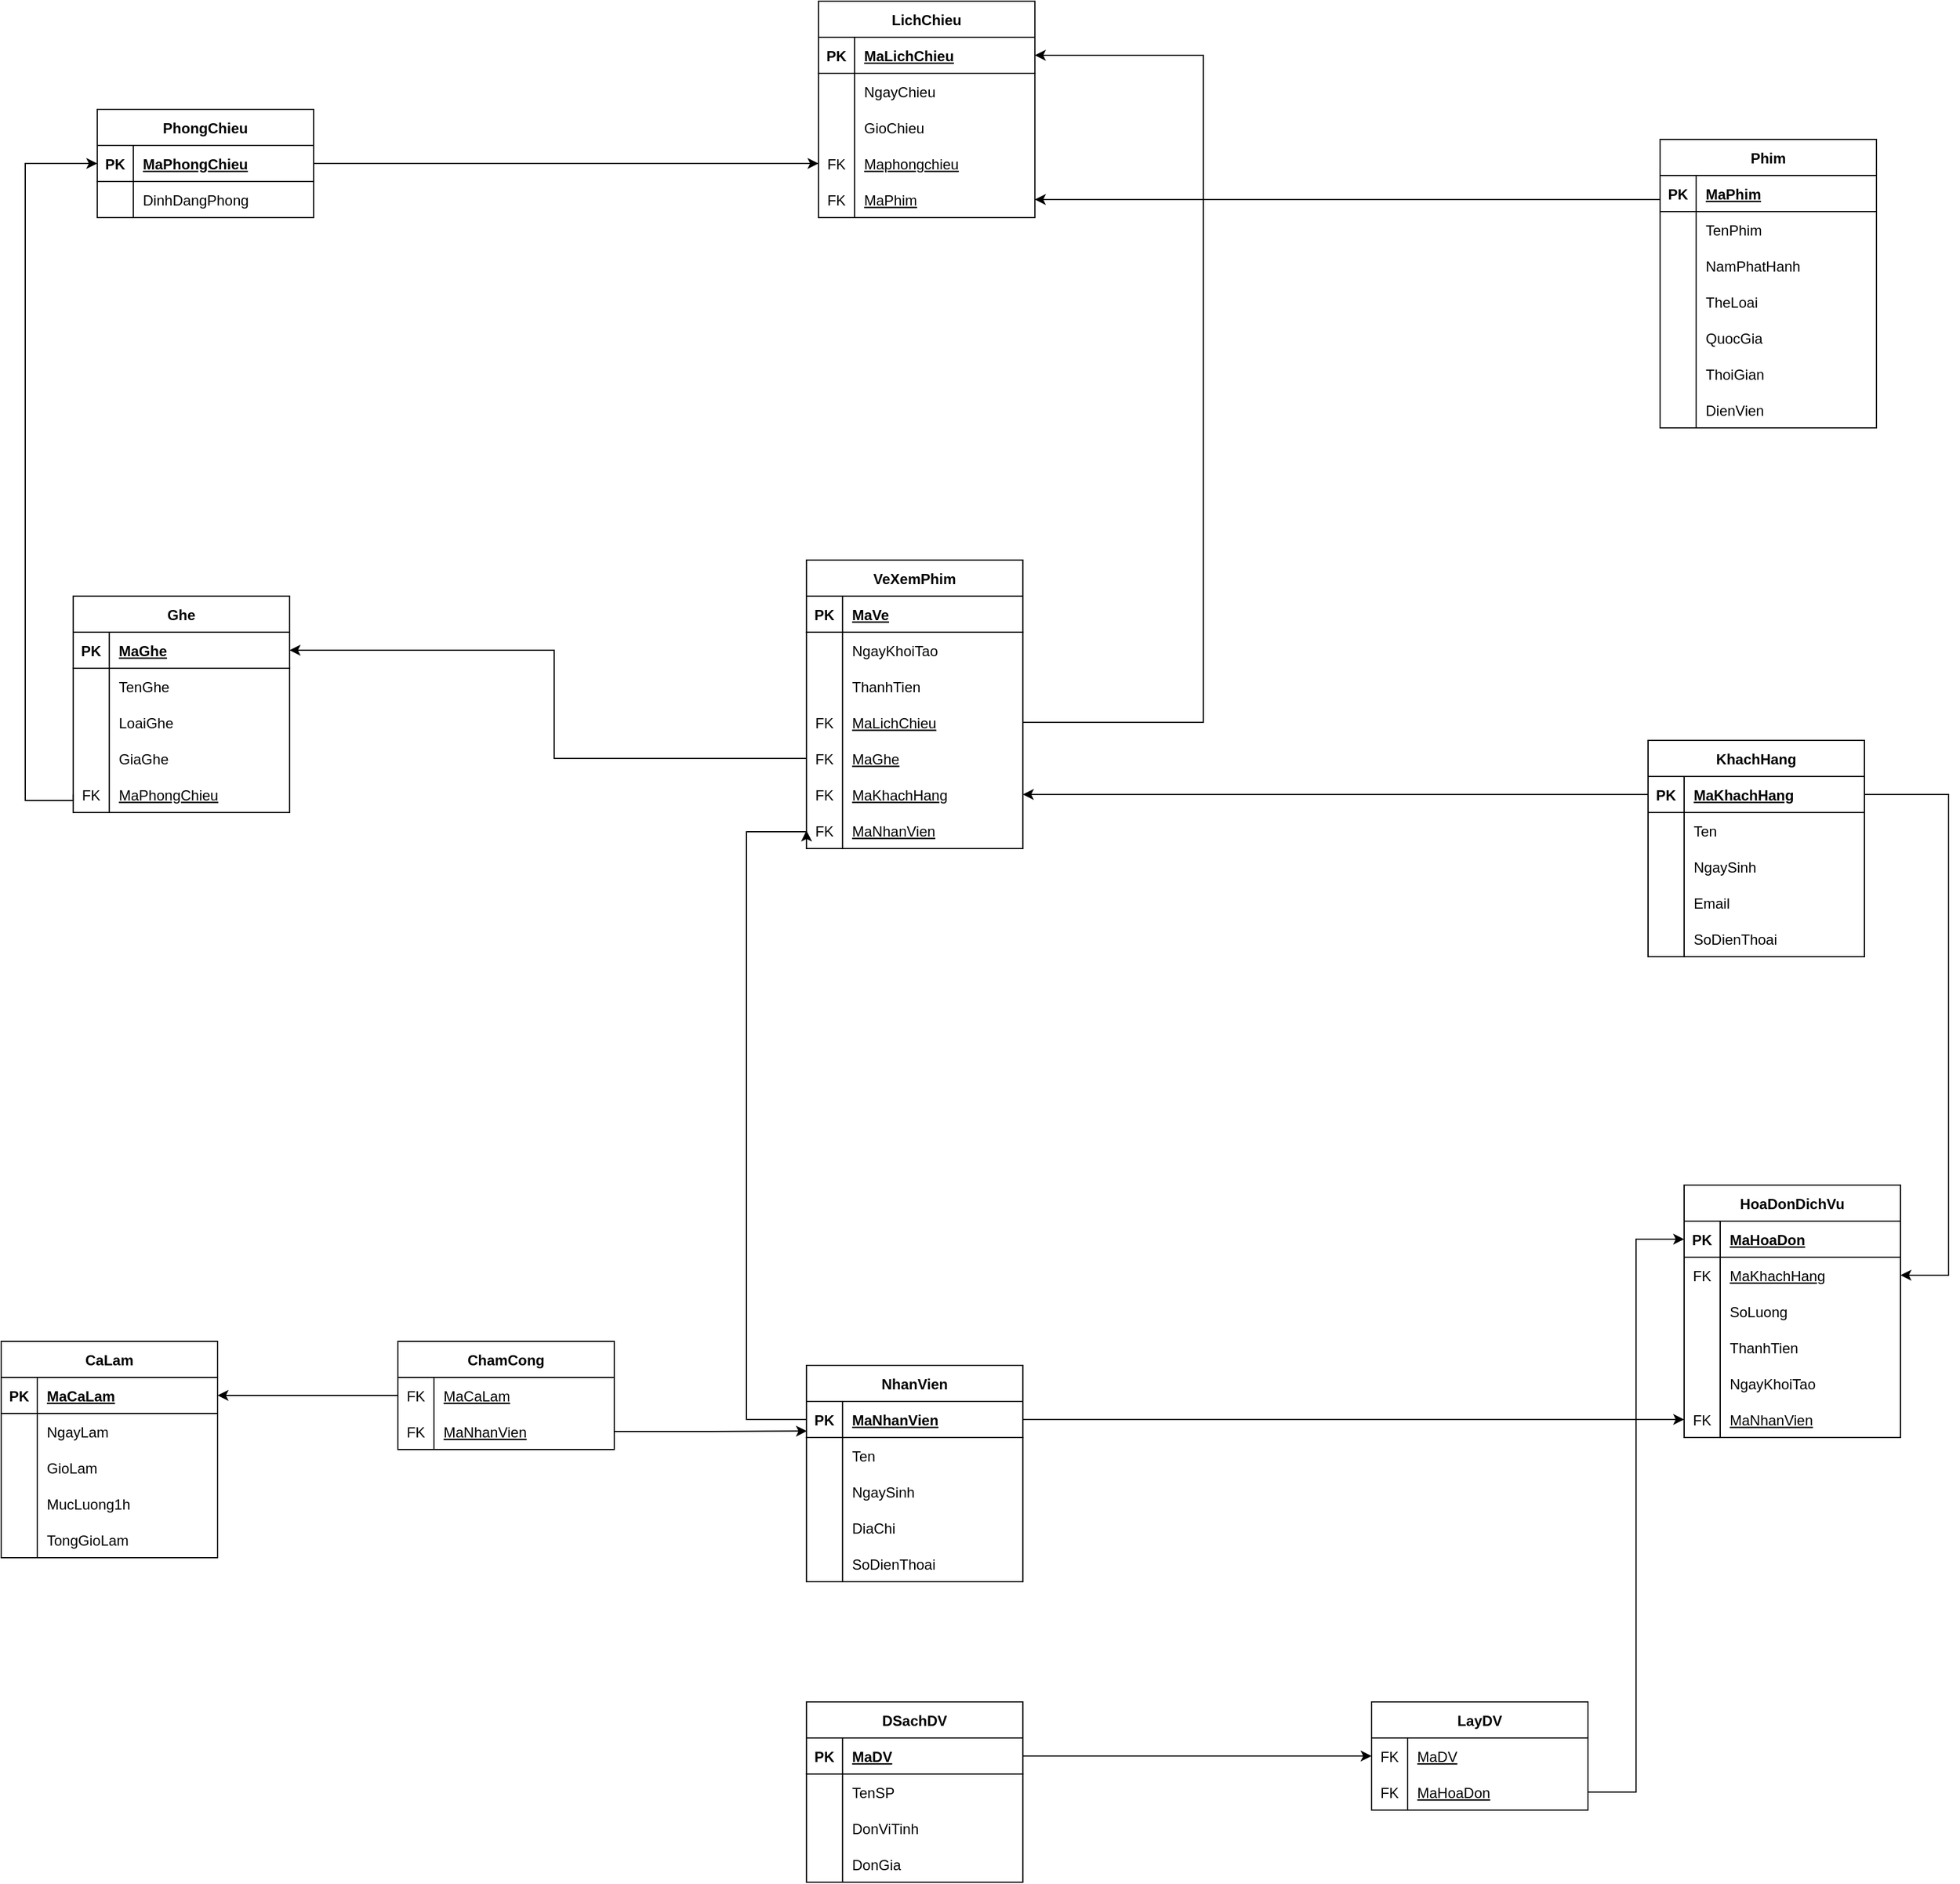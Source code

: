 <mxfile version="20.8.3" type="device"><diagram id="C5RBs43oDa-KdzZeNtuy" name="Page-1"><mxGraphModel dx="1843" dy="1870" grid="1" gridSize="10" guides="1" tooltips="1" connect="1" arrows="1" fold="1" page="1" pageScale="1" pageWidth="827" pageHeight="1169" math="0" shadow="0"><root><mxCell id="WIyWlLk6GJQsqaUBKTNV-0"/><mxCell id="WIyWlLk6GJQsqaUBKTNV-1" parent="WIyWlLk6GJQsqaUBKTNV-0"/><mxCell id="LEdB6EgkoZJjhypzL9aF-45" value="Phim" style="shape=table;startSize=30;container=1;collapsible=1;childLayout=tableLayout;fixedRows=1;rowLines=0;fontStyle=1;align=center;resizeLast=1;" parent="WIyWlLk6GJQsqaUBKTNV-1" vertex="1"><mxGeometry x="1400" y="-600" width="180" height="240" as="geometry"/></mxCell><mxCell id="LEdB6EgkoZJjhypzL9aF-46" value="" style="shape=tableRow;horizontal=0;startSize=0;swimlaneHead=0;swimlaneBody=0;fillColor=none;collapsible=0;dropTarget=0;points=[[0,0.5],[1,0.5]];portConstraint=eastwest;top=0;left=0;right=0;bottom=1;" parent="LEdB6EgkoZJjhypzL9aF-45" vertex="1"><mxGeometry y="30" width="180" height="30" as="geometry"/></mxCell><mxCell id="LEdB6EgkoZJjhypzL9aF-47" value="PK" style="shape=partialRectangle;connectable=0;fillColor=none;top=0;left=0;bottom=0;right=0;fontStyle=1;overflow=hidden;" parent="LEdB6EgkoZJjhypzL9aF-46" vertex="1"><mxGeometry width="30" height="30" as="geometry"><mxRectangle width="30" height="30" as="alternateBounds"/></mxGeometry></mxCell><mxCell id="LEdB6EgkoZJjhypzL9aF-48" value="MaPhim" style="shape=partialRectangle;connectable=0;fillColor=none;top=0;left=0;bottom=0;right=0;align=left;spacingLeft=6;fontStyle=5;overflow=hidden;" parent="LEdB6EgkoZJjhypzL9aF-46" vertex="1"><mxGeometry x="30" width="150" height="30" as="geometry"><mxRectangle width="150" height="30" as="alternateBounds"/></mxGeometry></mxCell><mxCell id="LEdB6EgkoZJjhypzL9aF-49" value="" style="shape=tableRow;horizontal=0;startSize=0;swimlaneHead=0;swimlaneBody=0;fillColor=none;collapsible=0;dropTarget=0;points=[[0,0.5],[1,0.5]];portConstraint=eastwest;top=0;left=0;right=0;bottom=0;" parent="LEdB6EgkoZJjhypzL9aF-45" vertex="1"><mxGeometry y="60" width="180" height="30" as="geometry"/></mxCell><mxCell id="LEdB6EgkoZJjhypzL9aF-50" value="" style="shape=partialRectangle;connectable=0;fillColor=none;top=0;left=0;bottom=0;right=0;editable=1;overflow=hidden;" parent="LEdB6EgkoZJjhypzL9aF-49" vertex="1"><mxGeometry width="30" height="30" as="geometry"><mxRectangle width="30" height="30" as="alternateBounds"/></mxGeometry></mxCell><mxCell id="LEdB6EgkoZJjhypzL9aF-51" value="TenPhim" style="shape=partialRectangle;connectable=0;fillColor=none;top=0;left=0;bottom=0;right=0;align=left;spacingLeft=6;overflow=hidden;" parent="LEdB6EgkoZJjhypzL9aF-49" vertex="1"><mxGeometry x="30" width="150" height="30" as="geometry"><mxRectangle width="150" height="30" as="alternateBounds"/></mxGeometry></mxCell><mxCell id="LEdB6EgkoZJjhypzL9aF-52" value="" style="shape=tableRow;horizontal=0;startSize=0;swimlaneHead=0;swimlaneBody=0;fillColor=none;collapsible=0;dropTarget=0;points=[[0,0.5],[1,0.5]];portConstraint=eastwest;top=0;left=0;right=0;bottom=0;" parent="LEdB6EgkoZJjhypzL9aF-45" vertex="1"><mxGeometry y="90" width="180" height="30" as="geometry"/></mxCell><mxCell id="LEdB6EgkoZJjhypzL9aF-53" value="" style="shape=partialRectangle;connectable=0;fillColor=none;top=0;left=0;bottom=0;right=0;editable=1;overflow=hidden;" parent="LEdB6EgkoZJjhypzL9aF-52" vertex="1"><mxGeometry width="30" height="30" as="geometry"><mxRectangle width="30" height="30" as="alternateBounds"/></mxGeometry></mxCell><mxCell id="LEdB6EgkoZJjhypzL9aF-54" value="NamPhatHanh" style="shape=partialRectangle;connectable=0;fillColor=none;top=0;left=0;bottom=0;right=0;align=left;spacingLeft=6;overflow=hidden;" parent="LEdB6EgkoZJjhypzL9aF-52" vertex="1"><mxGeometry x="30" width="150" height="30" as="geometry"><mxRectangle width="150" height="30" as="alternateBounds"/></mxGeometry></mxCell><mxCell id="LEdB6EgkoZJjhypzL9aF-55" value="" style="shape=tableRow;horizontal=0;startSize=0;swimlaneHead=0;swimlaneBody=0;fillColor=none;collapsible=0;dropTarget=0;points=[[0,0.5],[1,0.5]];portConstraint=eastwest;top=0;left=0;right=0;bottom=0;" parent="LEdB6EgkoZJjhypzL9aF-45" vertex="1"><mxGeometry y="120" width="180" height="30" as="geometry"/></mxCell><mxCell id="LEdB6EgkoZJjhypzL9aF-56" value="" style="shape=partialRectangle;connectable=0;fillColor=none;top=0;left=0;bottom=0;right=0;editable=1;overflow=hidden;" parent="LEdB6EgkoZJjhypzL9aF-55" vertex="1"><mxGeometry width="30" height="30" as="geometry"><mxRectangle width="30" height="30" as="alternateBounds"/></mxGeometry></mxCell><mxCell id="LEdB6EgkoZJjhypzL9aF-57" value="TheLoai" style="shape=partialRectangle;connectable=0;fillColor=none;top=0;left=0;bottom=0;right=0;align=left;spacingLeft=6;overflow=hidden;" parent="LEdB6EgkoZJjhypzL9aF-55" vertex="1"><mxGeometry x="30" width="150" height="30" as="geometry"><mxRectangle width="150" height="30" as="alternateBounds"/></mxGeometry></mxCell><mxCell id="LEdB6EgkoZJjhypzL9aF-58" value="" style="shape=tableRow;horizontal=0;startSize=0;swimlaneHead=0;swimlaneBody=0;fillColor=none;collapsible=0;dropTarget=0;points=[[0,0.5],[1,0.5]];portConstraint=eastwest;top=0;left=0;right=0;bottom=0;" parent="LEdB6EgkoZJjhypzL9aF-45" vertex="1"><mxGeometry y="150" width="180" height="30" as="geometry"/></mxCell><mxCell id="LEdB6EgkoZJjhypzL9aF-59" value="" style="shape=partialRectangle;connectable=0;fillColor=none;top=0;left=0;bottom=0;right=0;editable=1;overflow=hidden;" parent="LEdB6EgkoZJjhypzL9aF-58" vertex="1"><mxGeometry width="30" height="30" as="geometry"><mxRectangle width="30" height="30" as="alternateBounds"/></mxGeometry></mxCell><mxCell id="LEdB6EgkoZJjhypzL9aF-60" value="QuocGia" style="shape=partialRectangle;connectable=0;fillColor=none;top=0;left=0;bottom=0;right=0;align=left;spacingLeft=6;overflow=hidden;" parent="LEdB6EgkoZJjhypzL9aF-58" vertex="1"><mxGeometry x="30" width="150" height="30" as="geometry"><mxRectangle width="150" height="30" as="alternateBounds"/></mxGeometry></mxCell><mxCell id="LEdB6EgkoZJjhypzL9aF-67" value="" style="shape=tableRow;horizontal=0;startSize=0;swimlaneHead=0;swimlaneBody=0;fillColor=none;collapsible=0;dropTarget=0;points=[[0,0.5],[1,0.5]];portConstraint=eastwest;top=0;left=0;right=0;bottom=0;" parent="LEdB6EgkoZJjhypzL9aF-45" vertex="1"><mxGeometry y="180" width="180" height="30" as="geometry"/></mxCell><mxCell id="LEdB6EgkoZJjhypzL9aF-68" value="" style="shape=partialRectangle;connectable=0;fillColor=none;top=0;left=0;bottom=0;right=0;editable=1;overflow=hidden;" parent="LEdB6EgkoZJjhypzL9aF-67" vertex="1"><mxGeometry width="30" height="30" as="geometry"><mxRectangle width="30" height="30" as="alternateBounds"/></mxGeometry></mxCell><mxCell id="LEdB6EgkoZJjhypzL9aF-69" value="ThoiGian" style="shape=partialRectangle;connectable=0;fillColor=none;top=0;left=0;bottom=0;right=0;align=left;spacingLeft=6;overflow=hidden;" parent="LEdB6EgkoZJjhypzL9aF-67" vertex="1"><mxGeometry x="30" width="150" height="30" as="geometry"><mxRectangle width="150" height="30" as="alternateBounds"/></mxGeometry></mxCell><mxCell id="LEdB6EgkoZJjhypzL9aF-70" value="" style="shape=tableRow;horizontal=0;startSize=0;swimlaneHead=0;swimlaneBody=0;fillColor=none;collapsible=0;dropTarget=0;points=[[0,0.5],[1,0.5]];portConstraint=eastwest;top=0;left=0;right=0;bottom=0;" parent="LEdB6EgkoZJjhypzL9aF-45" vertex="1"><mxGeometry y="210" width="180" height="30" as="geometry"/></mxCell><mxCell id="LEdB6EgkoZJjhypzL9aF-71" value="" style="shape=partialRectangle;connectable=0;fillColor=none;top=0;left=0;bottom=0;right=0;editable=1;overflow=hidden;" parent="LEdB6EgkoZJjhypzL9aF-70" vertex="1"><mxGeometry width="30" height="30" as="geometry"><mxRectangle width="30" height="30" as="alternateBounds"/></mxGeometry></mxCell><mxCell id="LEdB6EgkoZJjhypzL9aF-72" value="DienVien" style="shape=partialRectangle;connectable=0;fillColor=none;top=0;left=0;bottom=0;right=0;align=left;spacingLeft=6;overflow=hidden;" parent="LEdB6EgkoZJjhypzL9aF-70" vertex="1"><mxGeometry x="30" width="150" height="30" as="geometry"><mxRectangle width="150" height="30" as="alternateBounds"/></mxGeometry></mxCell><mxCell id="LEdB6EgkoZJjhypzL9aF-73" value="LichChieu" style="shape=table;startSize=30;container=1;collapsible=1;childLayout=tableLayout;fixedRows=1;rowLines=0;fontStyle=1;align=center;resizeLast=1;" parent="WIyWlLk6GJQsqaUBKTNV-1" vertex="1"><mxGeometry x="699.89" y="-715" width="180" height="180" as="geometry"/></mxCell><mxCell id="LEdB6EgkoZJjhypzL9aF-74" value="" style="shape=tableRow;horizontal=0;startSize=0;swimlaneHead=0;swimlaneBody=0;fillColor=none;collapsible=0;dropTarget=0;points=[[0,0.5],[1,0.5]];portConstraint=eastwest;top=0;left=0;right=0;bottom=1;" parent="LEdB6EgkoZJjhypzL9aF-73" vertex="1"><mxGeometry y="30" width="180" height="30" as="geometry"/></mxCell><mxCell id="LEdB6EgkoZJjhypzL9aF-75" value="PK" style="shape=partialRectangle;connectable=0;fillColor=none;top=0;left=0;bottom=0;right=0;fontStyle=1;overflow=hidden;" parent="LEdB6EgkoZJjhypzL9aF-74" vertex="1"><mxGeometry width="30" height="30" as="geometry"><mxRectangle width="30" height="30" as="alternateBounds"/></mxGeometry></mxCell><mxCell id="LEdB6EgkoZJjhypzL9aF-76" value="MaLichChieu" style="shape=partialRectangle;connectable=0;fillColor=none;top=0;left=0;bottom=0;right=0;align=left;spacingLeft=6;fontStyle=5;overflow=hidden;" parent="LEdB6EgkoZJjhypzL9aF-74" vertex="1"><mxGeometry x="30" width="150" height="30" as="geometry"><mxRectangle width="150" height="30" as="alternateBounds"/></mxGeometry></mxCell><mxCell id="LEdB6EgkoZJjhypzL9aF-80" value="" style="shape=tableRow;horizontal=0;startSize=0;swimlaneHead=0;swimlaneBody=0;fillColor=none;collapsible=0;dropTarget=0;points=[[0,0.5],[1,0.5]];portConstraint=eastwest;top=0;left=0;right=0;bottom=0;" parent="LEdB6EgkoZJjhypzL9aF-73" vertex="1"><mxGeometry y="60" width="180" height="30" as="geometry"/></mxCell><mxCell id="LEdB6EgkoZJjhypzL9aF-81" value="" style="shape=partialRectangle;connectable=0;fillColor=none;top=0;left=0;bottom=0;right=0;editable=1;overflow=hidden;" parent="LEdB6EgkoZJjhypzL9aF-80" vertex="1"><mxGeometry width="30" height="30" as="geometry"><mxRectangle width="30" height="30" as="alternateBounds"/></mxGeometry></mxCell><mxCell id="LEdB6EgkoZJjhypzL9aF-82" value="NgayChieu" style="shape=partialRectangle;connectable=0;fillColor=none;top=0;left=0;bottom=0;right=0;align=left;spacingLeft=6;overflow=hidden;" parent="LEdB6EgkoZJjhypzL9aF-80" vertex="1"><mxGeometry x="30" width="150" height="30" as="geometry"><mxRectangle width="150" height="30" as="alternateBounds"/></mxGeometry></mxCell><mxCell id="LEdB6EgkoZJjhypzL9aF-144" value="" style="shape=tableRow;horizontal=0;startSize=0;swimlaneHead=0;swimlaneBody=0;fillColor=none;collapsible=0;dropTarget=0;points=[[0,0.5],[1,0.5]];portConstraint=eastwest;top=0;left=0;right=0;bottom=0;" parent="LEdB6EgkoZJjhypzL9aF-73" vertex="1"><mxGeometry y="90" width="180" height="30" as="geometry"/></mxCell><mxCell id="LEdB6EgkoZJjhypzL9aF-145" value="" style="shape=partialRectangle;connectable=0;fillColor=none;top=0;left=0;bottom=0;right=0;editable=1;overflow=hidden;" parent="LEdB6EgkoZJjhypzL9aF-144" vertex="1"><mxGeometry width="30" height="30" as="geometry"><mxRectangle width="30" height="30" as="alternateBounds"/></mxGeometry></mxCell><mxCell id="LEdB6EgkoZJjhypzL9aF-146" value="GioChieu" style="shape=partialRectangle;connectable=0;fillColor=none;top=0;left=0;bottom=0;right=0;align=left;spacingLeft=6;overflow=hidden;" parent="LEdB6EgkoZJjhypzL9aF-144" vertex="1"><mxGeometry x="30" width="150" height="30" as="geometry"><mxRectangle width="150" height="30" as="alternateBounds"/></mxGeometry></mxCell><mxCell id="LEdB6EgkoZJjhypzL9aF-128" value="" style="shape=tableRow;horizontal=0;startSize=0;swimlaneHead=0;swimlaneBody=0;fillColor=none;collapsible=0;dropTarget=0;points=[[0,0.5],[1,0.5]];portConstraint=eastwest;top=0;left=0;right=0;bottom=0;" parent="LEdB6EgkoZJjhypzL9aF-73" vertex="1"><mxGeometry y="120" width="180" height="30" as="geometry"/></mxCell><mxCell id="LEdB6EgkoZJjhypzL9aF-129" value="FK" style="shape=partialRectangle;connectable=0;fillColor=none;top=0;left=0;bottom=0;right=0;editable=1;overflow=hidden;" parent="LEdB6EgkoZJjhypzL9aF-128" vertex="1"><mxGeometry width="30" height="30" as="geometry"><mxRectangle width="30" height="30" as="alternateBounds"/></mxGeometry></mxCell><mxCell id="LEdB6EgkoZJjhypzL9aF-130" value="Maphongchieu" style="shape=partialRectangle;connectable=0;fillColor=none;top=0;left=0;bottom=0;right=0;align=left;spacingLeft=6;overflow=hidden;fontStyle=4" parent="LEdB6EgkoZJjhypzL9aF-128" vertex="1"><mxGeometry x="30" width="150" height="30" as="geometry"><mxRectangle width="150" height="30" as="alternateBounds"/></mxGeometry></mxCell><mxCell id="LEdB6EgkoZJjhypzL9aF-390" value="" style="shape=tableRow;horizontal=0;startSize=0;swimlaneHead=0;swimlaneBody=0;fillColor=none;collapsible=0;dropTarget=0;points=[[0,0.5],[1,0.5]];portConstraint=eastwest;top=0;left=0;right=0;bottom=0;" parent="LEdB6EgkoZJjhypzL9aF-73" vertex="1"><mxGeometry y="150" width="180" height="30" as="geometry"/></mxCell><mxCell id="LEdB6EgkoZJjhypzL9aF-391" value="FK" style="shape=partialRectangle;connectable=0;fillColor=none;top=0;left=0;bottom=0;right=0;editable=1;overflow=hidden;" parent="LEdB6EgkoZJjhypzL9aF-390" vertex="1"><mxGeometry width="30" height="30" as="geometry"><mxRectangle width="30" height="30" as="alternateBounds"/></mxGeometry></mxCell><mxCell id="LEdB6EgkoZJjhypzL9aF-392" value="MaPhim" style="shape=partialRectangle;connectable=0;fillColor=none;top=0;left=0;bottom=0;right=0;align=left;spacingLeft=6;overflow=hidden;fontStyle=4" parent="LEdB6EgkoZJjhypzL9aF-390" vertex="1"><mxGeometry x="30" width="150" height="30" as="geometry"><mxRectangle width="150" height="30" as="alternateBounds"/></mxGeometry></mxCell><mxCell id="LEdB6EgkoZJjhypzL9aF-131" value="PhongChieu" style="shape=table;startSize=30;container=1;collapsible=1;childLayout=tableLayout;fixedRows=1;rowLines=0;fontStyle=1;align=center;resizeLast=1;" parent="WIyWlLk6GJQsqaUBKTNV-1" vertex="1"><mxGeometry x="99.89" y="-625" width="180" height="90" as="geometry"/></mxCell><mxCell id="LEdB6EgkoZJjhypzL9aF-132" value="" style="shape=tableRow;horizontal=0;startSize=0;swimlaneHead=0;swimlaneBody=0;fillColor=none;collapsible=0;dropTarget=0;points=[[0,0.5],[1,0.5]];portConstraint=eastwest;top=0;left=0;right=0;bottom=1;" parent="LEdB6EgkoZJjhypzL9aF-131" vertex="1"><mxGeometry y="30" width="180" height="30" as="geometry"/></mxCell><mxCell id="LEdB6EgkoZJjhypzL9aF-133" value="PK" style="shape=partialRectangle;connectable=0;fillColor=none;top=0;left=0;bottom=0;right=0;fontStyle=1;overflow=hidden;" parent="LEdB6EgkoZJjhypzL9aF-132" vertex="1"><mxGeometry width="30" height="30" as="geometry"><mxRectangle width="30" height="30" as="alternateBounds"/></mxGeometry></mxCell><mxCell id="LEdB6EgkoZJjhypzL9aF-134" value="MaPhongChieu" style="shape=partialRectangle;connectable=0;fillColor=none;top=0;left=0;bottom=0;right=0;align=left;spacingLeft=6;fontStyle=5;overflow=hidden;" parent="LEdB6EgkoZJjhypzL9aF-132" vertex="1"><mxGeometry x="30" width="150" height="30" as="geometry"><mxRectangle width="150" height="30" as="alternateBounds"/></mxGeometry></mxCell><mxCell id="LEdB6EgkoZJjhypzL9aF-135" value="" style="shape=tableRow;horizontal=0;startSize=0;swimlaneHead=0;swimlaneBody=0;fillColor=none;collapsible=0;dropTarget=0;points=[[0,0.5],[1,0.5]];portConstraint=eastwest;top=0;left=0;right=0;bottom=0;" parent="LEdB6EgkoZJjhypzL9aF-131" vertex="1"><mxGeometry y="60" width="180" height="30" as="geometry"/></mxCell><mxCell id="LEdB6EgkoZJjhypzL9aF-136" value="" style="shape=partialRectangle;connectable=0;fillColor=none;top=0;left=0;bottom=0;right=0;editable=1;overflow=hidden;" parent="LEdB6EgkoZJjhypzL9aF-135" vertex="1"><mxGeometry width="30" height="30" as="geometry"><mxRectangle width="30" height="30" as="alternateBounds"/></mxGeometry></mxCell><mxCell id="LEdB6EgkoZJjhypzL9aF-137" value="DinhDangPhong" style="shape=partialRectangle;connectable=0;fillColor=none;top=0;left=0;bottom=0;right=0;align=left;spacingLeft=6;overflow=hidden;" parent="LEdB6EgkoZJjhypzL9aF-135" vertex="1"><mxGeometry x="30" width="150" height="30" as="geometry"><mxRectangle width="150" height="30" as="alternateBounds"/></mxGeometry></mxCell><mxCell id="LEdB6EgkoZJjhypzL9aF-148" value="Ghe" style="shape=table;startSize=30;container=1;collapsible=1;childLayout=tableLayout;fixedRows=1;rowLines=0;fontStyle=1;align=center;resizeLast=1;" parent="WIyWlLk6GJQsqaUBKTNV-1" vertex="1"><mxGeometry x="79.89" y="-220" width="180" height="180" as="geometry"/></mxCell><mxCell id="LEdB6EgkoZJjhypzL9aF-149" value="" style="shape=tableRow;horizontal=0;startSize=0;swimlaneHead=0;swimlaneBody=0;fillColor=none;collapsible=0;dropTarget=0;points=[[0,0.5],[1,0.5]];portConstraint=eastwest;top=0;left=0;right=0;bottom=1;" parent="LEdB6EgkoZJjhypzL9aF-148" vertex="1"><mxGeometry y="30" width="180" height="30" as="geometry"/></mxCell><mxCell id="LEdB6EgkoZJjhypzL9aF-150" value="PK" style="shape=partialRectangle;connectable=0;fillColor=none;top=0;left=0;bottom=0;right=0;fontStyle=1;overflow=hidden;" parent="LEdB6EgkoZJjhypzL9aF-149" vertex="1"><mxGeometry width="30" height="30" as="geometry"><mxRectangle width="30" height="30" as="alternateBounds"/></mxGeometry></mxCell><mxCell id="LEdB6EgkoZJjhypzL9aF-151" value="MaGhe" style="shape=partialRectangle;connectable=0;fillColor=none;top=0;left=0;bottom=0;right=0;align=left;spacingLeft=6;fontStyle=5;overflow=hidden;" parent="LEdB6EgkoZJjhypzL9aF-149" vertex="1"><mxGeometry x="30" width="150" height="30" as="geometry"><mxRectangle width="150" height="30" as="alternateBounds"/></mxGeometry></mxCell><mxCell id="LEdB6EgkoZJjhypzL9aF-152" value="" style="shape=tableRow;horizontal=0;startSize=0;swimlaneHead=0;swimlaneBody=0;fillColor=none;collapsible=0;dropTarget=0;points=[[0,0.5],[1,0.5]];portConstraint=eastwest;top=0;left=0;right=0;bottom=0;" parent="LEdB6EgkoZJjhypzL9aF-148" vertex="1"><mxGeometry y="60" width="180" height="30" as="geometry"/></mxCell><mxCell id="LEdB6EgkoZJjhypzL9aF-153" value="" style="shape=partialRectangle;connectable=0;fillColor=none;top=0;left=0;bottom=0;right=0;editable=1;overflow=hidden;" parent="LEdB6EgkoZJjhypzL9aF-152" vertex="1"><mxGeometry width="30" height="30" as="geometry"><mxRectangle width="30" height="30" as="alternateBounds"/></mxGeometry></mxCell><mxCell id="LEdB6EgkoZJjhypzL9aF-154" value="TenGhe" style="shape=partialRectangle;connectable=0;fillColor=none;top=0;left=0;bottom=0;right=0;align=left;spacingLeft=6;overflow=hidden;" parent="LEdB6EgkoZJjhypzL9aF-152" vertex="1"><mxGeometry x="30" width="150" height="30" as="geometry"><mxRectangle width="150" height="30" as="alternateBounds"/></mxGeometry></mxCell><mxCell id="LEdB6EgkoZJjhypzL9aF-155" value="" style="shape=tableRow;horizontal=0;startSize=0;swimlaneHead=0;swimlaneBody=0;fillColor=none;collapsible=0;dropTarget=0;points=[[0,0.5],[1,0.5]];portConstraint=eastwest;top=0;left=0;right=0;bottom=0;" parent="LEdB6EgkoZJjhypzL9aF-148" vertex="1"><mxGeometry y="90" width="180" height="30" as="geometry"/></mxCell><mxCell id="LEdB6EgkoZJjhypzL9aF-156" value="" style="shape=partialRectangle;connectable=0;fillColor=none;top=0;left=0;bottom=0;right=0;editable=1;overflow=hidden;" parent="LEdB6EgkoZJjhypzL9aF-155" vertex="1"><mxGeometry width="30" height="30" as="geometry"><mxRectangle width="30" height="30" as="alternateBounds"/></mxGeometry></mxCell><mxCell id="LEdB6EgkoZJjhypzL9aF-157" value="LoaiGhe" style="shape=partialRectangle;connectable=0;fillColor=none;top=0;left=0;bottom=0;right=0;align=left;spacingLeft=6;overflow=hidden;" parent="LEdB6EgkoZJjhypzL9aF-155" vertex="1"><mxGeometry x="30" width="150" height="30" as="geometry"><mxRectangle width="150" height="30" as="alternateBounds"/></mxGeometry></mxCell><mxCell id="LEdB6EgkoZJjhypzL9aF-158" value="" style="shape=tableRow;horizontal=0;startSize=0;swimlaneHead=0;swimlaneBody=0;fillColor=none;collapsible=0;dropTarget=0;points=[[0,0.5],[1,0.5]];portConstraint=eastwest;top=0;left=0;right=0;bottom=0;" parent="LEdB6EgkoZJjhypzL9aF-148" vertex="1"><mxGeometry y="120" width="180" height="30" as="geometry"/></mxCell><mxCell id="LEdB6EgkoZJjhypzL9aF-159" value="" style="shape=partialRectangle;connectable=0;fillColor=none;top=0;left=0;bottom=0;right=0;editable=1;overflow=hidden;" parent="LEdB6EgkoZJjhypzL9aF-158" vertex="1"><mxGeometry width="30" height="30" as="geometry"><mxRectangle width="30" height="30" as="alternateBounds"/></mxGeometry></mxCell><mxCell id="LEdB6EgkoZJjhypzL9aF-160" value="GiaGhe" style="shape=partialRectangle;connectable=0;fillColor=none;top=0;left=0;bottom=0;right=0;align=left;spacingLeft=6;overflow=hidden;" parent="LEdB6EgkoZJjhypzL9aF-158" vertex="1"><mxGeometry x="30" width="150" height="30" as="geometry"><mxRectangle width="150" height="30" as="alternateBounds"/></mxGeometry></mxCell><mxCell id="LEdB6EgkoZJjhypzL9aF-404" value="" style="shape=tableRow;horizontal=0;startSize=0;swimlaneHead=0;swimlaneBody=0;fillColor=none;collapsible=0;dropTarget=0;points=[[0,0.5],[1,0.5]];portConstraint=eastwest;top=0;left=0;right=0;bottom=0;" parent="LEdB6EgkoZJjhypzL9aF-148" vertex="1"><mxGeometry y="150" width="180" height="30" as="geometry"/></mxCell><mxCell id="LEdB6EgkoZJjhypzL9aF-405" value="FK" style="shape=partialRectangle;connectable=0;fillColor=none;top=0;left=0;bottom=0;right=0;editable=1;overflow=hidden;" parent="LEdB6EgkoZJjhypzL9aF-404" vertex="1"><mxGeometry width="30" height="30" as="geometry"><mxRectangle width="30" height="30" as="alternateBounds"/></mxGeometry></mxCell><mxCell id="LEdB6EgkoZJjhypzL9aF-406" value="MaPhongChieu" style="shape=partialRectangle;connectable=0;fillColor=none;top=0;left=0;bottom=0;right=0;align=left;spacingLeft=6;overflow=hidden;fontStyle=4" parent="LEdB6EgkoZJjhypzL9aF-404" vertex="1"><mxGeometry x="30" width="150" height="30" as="geometry"><mxRectangle width="150" height="30" as="alternateBounds"/></mxGeometry></mxCell><mxCell id="LEdB6EgkoZJjhypzL9aF-161" value="VeXemPhim" style="shape=table;startSize=30;container=1;collapsible=1;childLayout=tableLayout;fixedRows=1;rowLines=0;fontStyle=1;align=center;resizeLast=1;" parent="WIyWlLk6GJQsqaUBKTNV-1" vertex="1"><mxGeometry x="689.89" y="-250" width="180" height="240" as="geometry"/></mxCell><mxCell id="LEdB6EgkoZJjhypzL9aF-162" value="" style="shape=tableRow;horizontal=0;startSize=0;swimlaneHead=0;swimlaneBody=0;fillColor=none;collapsible=0;dropTarget=0;points=[[0,0.5],[1,0.5]];portConstraint=eastwest;top=0;left=0;right=0;bottom=1;" parent="LEdB6EgkoZJjhypzL9aF-161" vertex="1"><mxGeometry y="30" width="180" height="30" as="geometry"/></mxCell><mxCell id="LEdB6EgkoZJjhypzL9aF-163" value="PK" style="shape=partialRectangle;connectable=0;fillColor=none;top=0;left=0;bottom=0;right=0;fontStyle=1;overflow=hidden;" parent="LEdB6EgkoZJjhypzL9aF-162" vertex="1"><mxGeometry width="30" height="30" as="geometry"><mxRectangle width="30" height="30" as="alternateBounds"/></mxGeometry></mxCell><mxCell id="LEdB6EgkoZJjhypzL9aF-164" value="MaVe" style="shape=partialRectangle;connectable=0;fillColor=none;top=0;left=0;bottom=0;right=0;align=left;spacingLeft=6;fontStyle=5;overflow=hidden;" parent="LEdB6EgkoZJjhypzL9aF-162" vertex="1"><mxGeometry x="30" width="150" height="30" as="geometry"><mxRectangle width="150" height="30" as="alternateBounds"/></mxGeometry></mxCell><mxCell id="LEdB6EgkoZJjhypzL9aF-432" value="" style="shape=tableRow;horizontal=0;startSize=0;swimlaneHead=0;swimlaneBody=0;fillColor=none;collapsible=0;dropTarget=0;points=[[0,0.5],[1,0.5]];portConstraint=eastwest;top=0;left=0;right=0;bottom=0;" parent="LEdB6EgkoZJjhypzL9aF-161" vertex="1"><mxGeometry y="60" width="180" height="30" as="geometry"/></mxCell><mxCell id="LEdB6EgkoZJjhypzL9aF-433" value="" style="shape=partialRectangle;connectable=0;fillColor=none;top=0;left=0;bottom=0;right=0;editable=1;overflow=hidden;" parent="LEdB6EgkoZJjhypzL9aF-432" vertex="1"><mxGeometry width="30" height="30" as="geometry"><mxRectangle width="30" height="30" as="alternateBounds"/></mxGeometry></mxCell><mxCell id="LEdB6EgkoZJjhypzL9aF-434" value="NgayKhoiTao" style="shape=partialRectangle;connectable=0;fillColor=none;top=0;left=0;bottom=0;right=0;align=left;spacingLeft=6;overflow=hidden;" parent="LEdB6EgkoZJjhypzL9aF-432" vertex="1"><mxGeometry x="30" width="150" height="30" as="geometry"><mxRectangle width="150" height="30" as="alternateBounds"/></mxGeometry></mxCell><mxCell id="LEdB6EgkoZJjhypzL9aF-189" value="" style="shape=tableRow;horizontal=0;startSize=0;swimlaneHead=0;swimlaneBody=0;fillColor=none;collapsible=0;dropTarget=0;points=[[0,0.5],[1,0.5]];portConstraint=eastwest;top=0;left=0;right=0;bottom=0;" parent="LEdB6EgkoZJjhypzL9aF-161" vertex="1"><mxGeometry y="90" width="180" height="30" as="geometry"/></mxCell><mxCell id="LEdB6EgkoZJjhypzL9aF-190" value="" style="shape=partialRectangle;connectable=0;fillColor=none;top=0;left=0;bottom=0;right=0;editable=1;overflow=hidden;" parent="LEdB6EgkoZJjhypzL9aF-189" vertex="1"><mxGeometry width="30" height="30" as="geometry"><mxRectangle width="30" height="30" as="alternateBounds"/></mxGeometry></mxCell><mxCell id="LEdB6EgkoZJjhypzL9aF-191" value="ThanhTien" style="shape=partialRectangle;connectable=0;fillColor=none;top=0;left=0;bottom=0;right=0;align=left;spacingLeft=6;overflow=hidden;" parent="LEdB6EgkoZJjhypzL9aF-189" vertex="1"><mxGeometry x="30" width="150" height="30" as="geometry"><mxRectangle width="150" height="30" as="alternateBounds"/></mxGeometry></mxCell><mxCell id="LEdB6EgkoZJjhypzL9aF-428" value="" style="shape=tableRow;horizontal=0;startSize=0;swimlaneHead=0;swimlaneBody=0;fillColor=none;collapsible=0;dropTarget=0;points=[[0,0.5],[1,0.5]];portConstraint=eastwest;top=0;left=0;right=0;bottom=0;" parent="LEdB6EgkoZJjhypzL9aF-161" vertex="1"><mxGeometry y="120" width="180" height="30" as="geometry"/></mxCell><mxCell id="LEdB6EgkoZJjhypzL9aF-429" value="FK" style="shape=partialRectangle;connectable=0;fillColor=none;top=0;left=0;bottom=0;right=0;editable=1;overflow=hidden;" parent="LEdB6EgkoZJjhypzL9aF-428" vertex="1"><mxGeometry width="30" height="30" as="geometry"><mxRectangle width="30" height="30" as="alternateBounds"/></mxGeometry></mxCell><mxCell id="LEdB6EgkoZJjhypzL9aF-430" value="MaLichChieu" style="shape=partialRectangle;connectable=0;fillColor=none;top=0;left=0;bottom=0;right=0;align=left;spacingLeft=6;overflow=hidden;fontStyle=4" parent="LEdB6EgkoZJjhypzL9aF-428" vertex="1"><mxGeometry x="30" width="150" height="30" as="geometry"><mxRectangle width="150" height="30" as="alternateBounds"/></mxGeometry></mxCell><mxCell id="LEdB6EgkoZJjhypzL9aF-165" value="" style="shape=tableRow;horizontal=0;startSize=0;swimlaneHead=0;swimlaneBody=0;fillColor=none;collapsible=0;dropTarget=0;points=[[0,0.5],[1,0.5]];portConstraint=eastwest;top=0;left=0;right=0;bottom=0;" parent="LEdB6EgkoZJjhypzL9aF-161" vertex="1"><mxGeometry y="150" width="180" height="30" as="geometry"/></mxCell><mxCell id="LEdB6EgkoZJjhypzL9aF-166" value="FK" style="shape=partialRectangle;connectable=0;fillColor=none;top=0;left=0;bottom=0;right=0;editable=1;overflow=hidden;" parent="LEdB6EgkoZJjhypzL9aF-165" vertex="1"><mxGeometry width="30" height="30" as="geometry"><mxRectangle width="30" height="30" as="alternateBounds"/></mxGeometry></mxCell><mxCell id="LEdB6EgkoZJjhypzL9aF-167" value="MaGhe" style="shape=partialRectangle;connectable=0;fillColor=none;top=0;left=0;bottom=0;right=0;align=left;spacingLeft=6;overflow=hidden;fontStyle=4" parent="LEdB6EgkoZJjhypzL9aF-165" vertex="1"><mxGeometry x="30" width="150" height="30" as="geometry"><mxRectangle width="150" height="30" as="alternateBounds"/></mxGeometry></mxCell><mxCell id="LEdB6EgkoZJjhypzL9aF-385" value="" style="shape=tableRow;horizontal=0;startSize=0;swimlaneHead=0;swimlaneBody=0;fillColor=none;collapsible=0;dropTarget=0;points=[[0,0.5],[1,0.5]];portConstraint=eastwest;top=0;left=0;right=0;bottom=0;" parent="LEdB6EgkoZJjhypzL9aF-161" vertex="1"><mxGeometry y="180" width="180" height="30" as="geometry"/></mxCell><mxCell id="LEdB6EgkoZJjhypzL9aF-386" value="FK" style="shape=partialRectangle;connectable=0;fillColor=none;top=0;left=0;bottom=0;right=0;editable=1;overflow=hidden;" parent="LEdB6EgkoZJjhypzL9aF-385" vertex="1"><mxGeometry width="30" height="30" as="geometry"><mxRectangle width="30" height="30" as="alternateBounds"/></mxGeometry></mxCell><mxCell id="LEdB6EgkoZJjhypzL9aF-387" value="MaKhachHang" style="shape=partialRectangle;connectable=0;fillColor=none;top=0;left=0;bottom=0;right=0;align=left;spacingLeft=6;overflow=hidden;fontStyle=4" parent="LEdB6EgkoZJjhypzL9aF-385" vertex="1"><mxGeometry x="30" width="150" height="30" as="geometry"><mxRectangle width="150" height="30" as="alternateBounds"/></mxGeometry></mxCell><mxCell id="cGF27ahu73Vw90-loxd1-0" value="" style="shape=tableRow;horizontal=0;startSize=0;swimlaneHead=0;swimlaneBody=0;fillColor=none;collapsible=0;dropTarget=0;points=[[0,0.5],[1,0.5]];portConstraint=eastwest;top=0;left=0;right=0;bottom=0;" parent="LEdB6EgkoZJjhypzL9aF-161" vertex="1"><mxGeometry y="210" width="180" height="30" as="geometry"/></mxCell><mxCell id="cGF27ahu73Vw90-loxd1-1" value="FK" style="shape=partialRectangle;connectable=0;fillColor=none;top=0;left=0;bottom=0;right=0;editable=1;overflow=hidden;" parent="cGF27ahu73Vw90-loxd1-0" vertex="1"><mxGeometry width="30" height="30" as="geometry"><mxRectangle width="30" height="30" as="alternateBounds"/></mxGeometry></mxCell><mxCell id="cGF27ahu73Vw90-loxd1-2" value="MaNhanVien" style="shape=partialRectangle;connectable=0;fillColor=none;top=0;left=0;bottom=0;right=0;align=left;spacingLeft=6;overflow=hidden;fontStyle=4" parent="cGF27ahu73Vw90-loxd1-0" vertex="1"><mxGeometry x="30" width="150" height="30" as="geometry"><mxRectangle width="150" height="30" as="alternateBounds"/></mxGeometry></mxCell><mxCell id="LEdB6EgkoZJjhypzL9aF-192" value="KhachHang" style="shape=table;startSize=30;container=1;collapsible=1;childLayout=tableLayout;fixedRows=1;rowLines=0;fontStyle=1;align=center;resizeLast=1;" parent="WIyWlLk6GJQsqaUBKTNV-1" vertex="1"><mxGeometry x="1390" y="-100" width="180" height="180" as="geometry"/></mxCell><mxCell id="LEdB6EgkoZJjhypzL9aF-193" value="" style="shape=tableRow;horizontal=0;startSize=0;swimlaneHead=0;swimlaneBody=0;fillColor=none;collapsible=0;dropTarget=0;points=[[0,0.5],[1,0.5]];portConstraint=eastwest;top=0;left=0;right=0;bottom=1;" parent="LEdB6EgkoZJjhypzL9aF-192" vertex="1"><mxGeometry y="30" width="180" height="30" as="geometry"/></mxCell><mxCell id="LEdB6EgkoZJjhypzL9aF-194" value="PK" style="shape=partialRectangle;connectable=0;fillColor=none;top=0;left=0;bottom=0;right=0;fontStyle=1;overflow=hidden;" parent="LEdB6EgkoZJjhypzL9aF-193" vertex="1"><mxGeometry width="30" height="30" as="geometry"><mxRectangle width="30" height="30" as="alternateBounds"/></mxGeometry></mxCell><mxCell id="LEdB6EgkoZJjhypzL9aF-195" value="MaKhachHang" style="shape=partialRectangle;connectable=0;fillColor=none;top=0;left=0;bottom=0;right=0;align=left;spacingLeft=6;fontStyle=5;overflow=hidden;" parent="LEdB6EgkoZJjhypzL9aF-193" vertex="1"><mxGeometry x="30" width="150" height="30" as="geometry"><mxRectangle width="150" height="30" as="alternateBounds"/></mxGeometry></mxCell><mxCell id="LEdB6EgkoZJjhypzL9aF-196" value="" style="shape=tableRow;horizontal=0;startSize=0;swimlaneHead=0;swimlaneBody=0;fillColor=none;collapsible=0;dropTarget=0;points=[[0,0.5],[1,0.5]];portConstraint=eastwest;top=0;left=0;right=0;bottom=0;" parent="LEdB6EgkoZJjhypzL9aF-192" vertex="1"><mxGeometry y="60" width="180" height="30" as="geometry"/></mxCell><mxCell id="LEdB6EgkoZJjhypzL9aF-197" value="" style="shape=partialRectangle;connectable=0;fillColor=none;top=0;left=0;bottom=0;right=0;editable=1;overflow=hidden;" parent="LEdB6EgkoZJjhypzL9aF-196" vertex="1"><mxGeometry width="30" height="30" as="geometry"><mxRectangle width="30" height="30" as="alternateBounds"/></mxGeometry></mxCell><mxCell id="LEdB6EgkoZJjhypzL9aF-198" value="Ten" style="shape=partialRectangle;connectable=0;fillColor=none;top=0;left=0;bottom=0;right=0;align=left;spacingLeft=6;overflow=hidden;" parent="LEdB6EgkoZJjhypzL9aF-196" vertex="1"><mxGeometry x="30" width="150" height="30" as="geometry"><mxRectangle width="150" height="30" as="alternateBounds"/></mxGeometry></mxCell><mxCell id="LEdB6EgkoZJjhypzL9aF-199" value="" style="shape=tableRow;horizontal=0;startSize=0;swimlaneHead=0;swimlaneBody=0;fillColor=none;collapsible=0;dropTarget=0;points=[[0,0.5],[1,0.5]];portConstraint=eastwest;top=0;left=0;right=0;bottom=0;" parent="LEdB6EgkoZJjhypzL9aF-192" vertex="1"><mxGeometry y="90" width="180" height="30" as="geometry"/></mxCell><mxCell id="LEdB6EgkoZJjhypzL9aF-200" value="" style="shape=partialRectangle;connectable=0;fillColor=none;top=0;left=0;bottom=0;right=0;editable=1;overflow=hidden;" parent="LEdB6EgkoZJjhypzL9aF-199" vertex="1"><mxGeometry width="30" height="30" as="geometry"><mxRectangle width="30" height="30" as="alternateBounds"/></mxGeometry></mxCell><mxCell id="LEdB6EgkoZJjhypzL9aF-201" value="NgaySinh" style="shape=partialRectangle;connectable=0;fillColor=none;top=0;left=0;bottom=0;right=0;align=left;spacingLeft=6;overflow=hidden;" parent="LEdB6EgkoZJjhypzL9aF-199" vertex="1"><mxGeometry x="30" width="150" height="30" as="geometry"><mxRectangle width="150" height="30" as="alternateBounds"/></mxGeometry></mxCell><mxCell id="LEdB6EgkoZJjhypzL9aF-202" value="" style="shape=tableRow;horizontal=0;startSize=0;swimlaneHead=0;swimlaneBody=0;fillColor=none;collapsible=0;dropTarget=0;points=[[0,0.5],[1,0.5]];portConstraint=eastwest;top=0;left=0;right=0;bottom=0;" parent="LEdB6EgkoZJjhypzL9aF-192" vertex="1"><mxGeometry y="120" width="180" height="30" as="geometry"/></mxCell><mxCell id="LEdB6EgkoZJjhypzL9aF-203" value="" style="shape=partialRectangle;connectable=0;fillColor=none;top=0;left=0;bottom=0;right=0;editable=1;overflow=hidden;" parent="LEdB6EgkoZJjhypzL9aF-202" vertex="1"><mxGeometry width="30" height="30" as="geometry"><mxRectangle width="30" height="30" as="alternateBounds"/></mxGeometry></mxCell><mxCell id="LEdB6EgkoZJjhypzL9aF-204" value="Email" style="shape=partialRectangle;connectable=0;fillColor=none;top=0;left=0;bottom=0;right=0;align=left;spacingLeft=6;overflow=hidden;" parent="LEdB6EgkoZJjhypzL9aF-202" vertex="1"><mxGeometry x="30" width="150" height="30" as="geometry"><mxRectangle width="150" height="30" as="alternateBounds"/></mxGeometry></mxCell><mxCell id="LEdB6EgkoZJjhypzL9aF-205" value="" style="shape=tableRow;horizontal=0;startSize=0;swimlaneHead=0;swimlaneBody=0;fillColor=none;collapsible=0;dropTarget=0;points=[[0,0.5],[1,0.5]];portConstraint=eastwest;top=0;left=0;right=0;bottom=0;" parent="LEdB6EgkoZJjhypzL9aF-192" vertex="1"><mxGeometry y="150" width="180" height="30" as="geometry"/></mxCell><mxCell id="LEdB6EgkoZJjhypzL9aF-206" value="" style="shape=partialRectangle;connectable=0;fillColor=none;top=0;left=0;bottom=0;right=0;editable=1;overflow=hidden;" parent="LEdB6EgkoZJjhypzL9aF-205" vertex="1"><mxGeometry width="30" height="30" as="geometry"><mxRectangle width="30" height="30" as="alternateBounds"/></mxGeometry></mxCell><mxCell id="LEdB6EgkoZJjhypzL9aF-207" value="SoDienThoai" style="shape=partialRectangle;connectable=0;fillColor=none;top=0;left=0;bottom=0;right=0;align=left;spacingLeft=6;overflow=hidden;" parent="LEdB6EgkoZJjhypzL9aF-205" vertex="1"><mxGeometry x="30" width="150" height="30" as="geometry"><mxRectangle width="150" height="30" as="alternateBounds"/></mxGeometry></mxCell><mxCell id="LEdB6EgkoZJjhypzL9aF-208" value="HoaDonDichVu" style="shape=table;startSize=30;container=1;collapsible=1;childLayout=tableLayout;fixedRows=1;rowLines=0;fontStyle=1;align=center;resizeLast=1;" parent="WIyWlLk6GJQsqaUBKTNV-1" vertex="1"><mxGeometry x="1420" y="270" width="180" height="210" as="geometry"/></mxCell><mxCell id="LEdB6EgkoZJjhypzL9aF-209" value="" style="shape=tableRow;horizontal=0;startSize=0;swimlaneHead=0;swimlaneBody=0;fillColor=none;collapsible=0;dropTarget=0;points=[[0,0.5],[1,0.5]];portConstraint=eastwest;top=0;left=0;right=0;bottom=1;" parent="LEdB6EgkoZJjhypzL9aF-208" vertex="1"><mxGeometry y="30" width="180" height="30" as="geometry"/></mxCell><mxCell id="LEdB6EgkoZJjhypzL9aF-210" value="PK" style="shape=partialRectangle;connectable=0;fillColor=none;top=0;left=0;bottom=0;right=0;fontStyle=1;overflow=hidden;" parent="LEdB6EgkoZJjhypzL9aF-209" vertex="1"><mxGeometry width="30" height="30" as="geometry"><mxRectangle width="30" height="30" as="alternateBounds"/></mxGeometry></mxCell><mxCell id="LEdB6EgkoZJjhypzL9aF-211" value="MaHoaDon" style="shape=partialRectangle;connectable=0;fillColor=none;top=0;left=0;bottom=0;right=0;align=left;spacingLeft=6;fontStyle=5;overflow=hidden;" parent="LEdB6EgkoZJjhypzL9aF-209" vertex="1"><mxGeometry x="30" width="150" height="30" as="geometry"><mxRectangle width="150" height="30" as="alternateBounds"/></mxGeometry></mxCell><mxCell id="LEdB6EgkoZJjhypzL9aF-212" value="" style="shape=tableRow;horizontal=0;startSize=0;swimlaneHead=0;swimlaneBody=0;fillColor=none;collapsible=0;dropTarget=0;points=[[0,0.5],[1,0.5]];portConstraint=eastwest;top=0;left=0;right=0;bottom=0;" parent="LEdB6EgkoZJjhypzL9aF-208" vertex="1"><mxGeometry y="60" width="180" height="30" as="geometry"/></mxCell><mxCell id="LEdB6EgkoZJjhypzL9aF-213" value="FK" style="shape=partialRectangle;connectable=0;fillColor=none;top=0;left=0;bottom=0;right=0;editable=1;overflow=hidden;" parent="LEdB6EgkoZJjhypzL9aF-212" vertex="1"><mxGeometry width="30" height="30" as="geometry"><mxRectangle width="30" height="30" as="alternateBounds"/></mxGeometry></mxCell><mxCell id="LEdB6EgkoZJjhypzL9aF-214" value="MaKhachHang" style="shape=partialRectangle;connectable=0;fillColor=none;top=0;left=0;bottom=0;right=0;align=left;spacingLeft=6;overflow=hidden;fontStyle=4" parent="LEdB6EgkoZJjhypzL9aF-212" vertex="1"><mxGeometry x="30" width="150" height="30" as="geometry"><mxRectangle width="150" height="30" as="alternateBounds"/></mxGeometry></mxCell><mxCell id="LEdB6EgkoZJjhypzL9aF-215" value="" style="shape=tableRow;horizontal=0;startSize=0;swimlaneHead=0;swimlaneBody=0;fillColor=none;collapsible=0;dropTarget=0;points=[[0,0.5],[1,0.5]];portConstraint=eastwest;top=0;left=0;right=0;bottom=0;" parent="LEdB6EgkoZJjhypzL9aF-208" vertex="1"><mxGeometry y="90" width="180" height="30" as="geometry"/></mxCell><mxCell id="LEdB6EgkoZJjhypzL9aF-216" value="" style="shape=partialRectangle;connectable=0;fillColor=none;top=0;left=0;bottom=0;right=0;editable=1;overflow=hidden;" parent="LEdB6EgkoZJjhypzL9aF-215" vertex="1"><mxGeometry width="30" height="30" as="geometry"><mxRectangle width="30" height="30" as="alternateBounds"/></mxGeometry></mxCell><mxCell id="LEdB6EgkoZJjhypzL9aF-217" value="SoLuong" style="shape=partialRectangle;connectable=0;fillColor=none;top=0;left=0;bottom=0;right=0;align=left;spacingLeft=6;overflow=hidden;" parent="LEdB6EgkoZJjhypzL9aF-215" vertex="1"><mxGeometry x="30" width="150" height="30" as="geometry"><mxRectangle width="150" height="30" as="alternateBounds"/></mxGeometry></mxCell><mxCell id="LEdB6EgkoZJjhypzL9aF-221" value="" style="shape=tableRow;horizontal=0;startSize=0;swimlaneHead=0;swimlaneBody=0;fillColor=none;collapsible=0;dropTarget=0;points=[[0,0.5],[1,0.5]];portConstraint=eastwest;top=0;left=0;right=0;bottom=0;" parent="LEdB6EgkoZJjhypzL9aF-208" vertex="1"><mxGeometry y="120" width="180" height="30" as="geometry"/></mxCell><mxCell id="LEdB6EgkoZJjhypzL9aF-222" value="" style="shape=partialRectangle;connectable=0;fillColor=none;top=0;left=0;bottom=0;right=0;editable=1;overflow=hidden;" parent="LEdB6EgkoZJjhypzL9aF-221" vertex="1"><mxGeometry width="30" height="30" as="geometry"><mxRectangle width="30" height="30" as="alternateBounds"/></mxGeometry></mxCell><mxCell id="LEdB6EgkoZJjhypzL9aF-223" value="ThanhTien" style="shape=partialRectangle;connectable=0;fillColor=none;top=0;left=0;bottom=0;right=0;align=left;spacingLeft=6;overflow=hidden;" parent="LEdB6EgkoZJjhypzL9aF-221" vertex="1"><mxGeometry x="30" width="150" height="30" as="geometry"><mxRectangle width="150" height="30" as="alternateBounds"/></mxGeometry></mxCell><mxCell id="LEdB6EgkoZJjhypzL9aF-224" value="" style="shape=tableRow;horizontal=0;startSize=0;swimlaneHead=0;swimlaneBody=0;fillColor=none;collapsible=0;dropTarget=0;points=[[0,0.5],[1,0.5]];portConstraint=eastwest;top=0;left=0;right=0;bottom=0;" parent="LEdB6EgkoZJjhypzL9aF-208" vertex="1"><mxGeometry y="150" width="180" height="30" as="geometry"/></mxCell><mxCell id="LEdB6EgkoZJjhypzL9aF-225" value="" style="shape=partialRectangle;connectable=0;fillColor=none;top=0;left=0;bottom=0;right=0;editable=1;overflow=hidden;" parent="LEdB6EgkoZJjhypzL9aF-224" vertex="1"><mxGeometry width="30" height="30" as="geometry"><mxRectangle width="30" height="30" as="alternateBounds"/></mxGeometry></mxCell><mxCell id="LEdB6EgkoZJjhypzL9aF-226" value="NgayKhoiTao" style="shape=partialRectangle;connectable=0;fillColor=none;top=0;left=0;bottom=0;right=0;align=left;spacingLeft=6;overflow=hidden;" parent="LEdB6EgkoZJjhypzL9aF-224" vertex="1"><mxGeometry x="30" width="150" height="30" as="geometry"><mxRectangle width="150" height="30" as="alternateBounds"/></mxGeometry></mxCell><mxCell id="cGF27ahu73Vw90-loxd1-3" value="" style="shape=tableRow;horizontal=0;startSize=0;swimlaneHead=0;swimlaneBody=0;fillColor=none;collapsible=0;dropTarget=0;points=[[0,0.5],[1,0.5]];portConstraint=eastwest;top=0;left=0;right=0;bottom=0;" parent="LEdB6EgkoZJjhypzL9aF-208" vertex="1"><mxGeometry y="180" width="180" height="30" as="geometry"/></mxCell><mxCell id="cGF27ahu73Vw90-loxd1-4" value="FK" style="shape=partialRectangle;connectable=0;fillColor=none;top=0;left=0;bottom=0;right=0;editable=1;overflow=hidden;" parent="cGF27ahu73Vw90-loxd1-3" vertex="1"><mxGeometry width="30" height="30" as="geometry"><mxRectangle width="30" height="30" as="alternateBounds"/></mxGeometry></mxCell><mxCell id="cGF27ahu73Vw90-loxd1-5" value="MaNhanVien" style="shape=partialRectangle;connectable=0;fillColor=none;top=0;left=0;bottom=0;right=0;align=left;spacingLeft=6;overflow=hidden;fontStyle=4" parent="cGF27ahu73Vw90-loxd1-3" vertex="1"><mxGeometry x="30" width="150" height="30" as="geometry"><mxRectangle width="150" height="30" as="alternateBounds"/></mxGeometry></mxCell><mxCell id="LEdB6EgkoZJjhypzL9aF-227" value="NhanVien" style="shape=table;startSize=30;container=1;collapsible=1;childLayout=tableLayout;fixedRows=1;rowLines=0;fontStyle=1;align=center;resizeLast=1;" parent="WIyWlLk6GJQsqaUBKTNV-1" vertex="1"><mxGeometry x="689.89" y="420" width="180" height="180" as="geometry"/></mxCell><mxCell id="LEdB6EgkoZJjhypzL9aF-228" value="" style="shape=tableRow;horizontal=0;startSize=0;swimlaneHead=0;swimlaneBody=0;fillColor=none;collapsible=0;dropTarget=0;points=[[0,0.5],[1,0.5]];portConstraint=eastwest;top=0;left=0;right=0;bottom=1;" parent="LEdB6EgkoZJjhypzL9aF-227" vertex="1"><mxGeometry y="30" width="180" height="30" as="geometry"/></mxCell><mxCell id="LEdB6EgkoZJjhypzL9aF-229" value="PK" style="shape=partialRectangle;connectable=0;fillColor=none;top=0;left=0;bottom=0;right=0;fontStyle=1;overflow=hidden;" parent="LEdB6EgkoZJjhypzL9aF-228" vertex="1"><mxGeometry width="30" height="30" as="geometry"><mxRectangle width="30" height="30" as="alternateBounds"/></mxGeometry></mxCell><mxCell id="LEdB6EgkoZJjhypzL9aF-230" value="MaNhanVien" style="shape=partialRectangle;connectable=0;fillColor=none;top=0;left=0;bottom=0;right=0;align=left;spacingLeft=6;fontStyle=5;overflow=hidden;" parent="LEdB6EgkoZJjhypzL9aF-228" vertex="1"><mxGeometry x="30" width="150" height="30" as="geometry"><mxRectangle width="150" height="30" as="alternateBounds"/></mxGeometry></mxCell><mxCell id="LEdB6EgkoZJjhypzL9aF-231" value="" style="shape=tableRow;horizontal=0;startSize=0;swimlaneHead=0;swimlaneBody=0;fillColor=none;collapsible=0;dropTarget=0;points=[[0,0.5],[1,0.5]];portConstraint=eastwest;top=0;left=0;right=0;bottom=0;" parent="LEdB6EgkoZJjhypzL9aF-227" vertex="1"><mxGeometry y="60" width="180" height="30" as="geometry"/></mxCell><mxCell id="LEdB6EgkoZJjhypzL9aF-232" value="" style="shape=partialRectangle;connectable=0;fillColor=none;top=0;left=0;bottom=0;right=0;editable=1;overflow=hidden;" parent="LEdB6EgkoZJjhypzL9aF-231" vertex="1"><mxGeometry width="30" height="30" as="geometry"><mxRectangle width="30" height="30" as="alternateBounds"/></mxGeometry></mxCell><mxCell id="LEdB6EgkoZJjhypzL9aF-233" value="Ten" style="shape=partialRectangle;connectable=0;fillColor=none;top=0;left=0;bottom=0;right=0;align=left;spacingLeft=6;overflow=hidden;" parent="LEdB6EgkoZJjhypzL9aF-231" vertex="1"><mxGeometry x="30" width="150" height="30" as="geometry"><mxRectangle width="150" height="30" as="alternateBounds"/></mxGeometry></mxCell><mxCell id="LEdB6EgkoZJjhypzL9aF-234" value="" style="shape=tableRow;horizontal=0;startSize=0;swimlaneHead=0;swimlaneBody=0;fillColor=none;collapsible=0;dropTarget=0;points=[[0,0.5],[1,0.5]];portConstraint=eastwest;top=0;left=0;right=0;bottom=0;" parent="LEdB6EgkoZJjhypzL9aF-227" vertex="1"><mxGeometry y="90" width="180" height="30" as="geometry"/></mxCell><mxCell id="LEdB6EgkoZJjhypzL9aF-235" value="" style="shape=partialRectangle;connectable=0;fillColor=none;top=0;left=0;bottom=0;right=0;editable=1;overflow=hidden;" parent="LEdB6EgkoZJjhypzL9aF-234" vertex="1"><mxGeometry width="30" height="30" as="geometry"><mxRectangle width="30" height="30" as="alternateBounds"/></mxGeometry></mxCell><mxCell id="LEdB6EgkoZJjhypzL9aF-236" value="NgaySinh" style="shape=partialRectangle;connectable=0;fillColor=none;top=0;left=0;bottom=0;right=0;align=left;spacingLeft=6;overflow=hidden;" parent="LEdB6EgkoZJjhypzL9aF-234" vertex="1"><mxGeometry x="30" width="150" height="30" as="geometry"><mxRectangle width="150" height="30" as="alternateBounds"/></mxGeometry></mxCell><mxCell id="LEdB6EgkoZJjhypzL9aF-237" value="" style="shape=tableRow;horizontal=0;startSize=0;swimlaneHead=0;swimlaneBody=0;fillColor=none;collapsible=0;dropTarget=0;points=[[0,0.5],[1,0.5]];portConstraint=eastwest;top=0;left=0;right=0;bottom=0;" parent="LEdB6EgkoZJjhypzL9aF-227" vertex="1"><mxGeometry y="120" width="180" height="30" as="geometry"/></mxCell><mxCell id="LEdB6EgkoZJjhypzL9aF-238" value="" style="shape=partialRectangle;connectable=0;fillColor=none;top=0;left=0;bottom=0;right=0;editable=1;overflow=hidden;" parent="LEdB6EgkoZJjhypzL9aF-237" vertex="1"><mxGeometry width="30" height="30" as="geometry"><mxRectangle width="30" height="30" as="alternateBounds"/></mxGeometry></mxCell><mxCell id="LEdB6EgkoZJjhypzL9aF-239" value="DiaChi" style="shape=partialRectangle;connectable=0;fillColor=none;top=0;left=0;bottom=0;right=0;align=left;spacingLeft=6;overflow=hidden;" parent="LEdB6EgkoZJjhypzL9aF-237" vertex="1"><mxGeometry x="30" width="150" height="30" as="geometry"><mxRectangle width="150" height="30" as="alternateBounds"/></mxGeometry></mxCell><mxCell id="LEdB6EgkoZJjhypzL9aF-240" value="" style="shape=tableRow;horizontal=0;startSize=0;swimlaneHead=0;swimlaneBody=0;fillColor=none;collapsible=0;dropTarget=0;points=[[0,0.5],[1,0.5]];portConstraint=eastwest;top=0;left=0;right=0;bottom=0;" parent="LEdB6EgkoZJjhypzL9aF-227" vertex="1"><mxGeometry y="150" width="180" height="30" as="geometry"/></mxCell><mxCell id="LEdB6EgkoZJjhypzL9aF-241" value="" style="shape=partialRectangle;connectable=0;fillColor=none;top=0;left=0;bottom=0;right=0;editable=1;overflow=hidden;" parent="LEdB6EgkoZJjhypzL9aF-240" vertex="1"><mxGeometry width="30" height="30" as="geometry"><mxRectangle width="30" height="30" as="alternateBounds"/></mxGeometry></mxCell><mxCell id="LEdB6EgkoZJjhypzL9aF-242" value="SoDienThoai" style="shape=partialRectangle;connectable=0;fillColor=none;top=0;left=0;bottom=0;right=0;align=left;spacingLeft=6;overflow=hidden;" parent="LEdB6EgkoZJjhypzL9aF-240" vertex="1"><mxGeometry x="30" width="150" height="30" as="geometry"><mxRectangle width="150" height="30" as="alternateBounds"/></mxGeometry></mxCell><mxCell id="LEdB6EgkoZJjhypzL9aF-259" value="CaLam" style="shape=table;startSize=30;container=1;collapsible=1;childLayout=tableLayout;fixedRows=1;rowLines=0;fontStyle=1;align=center;resizeLast=1;" parent="WIyWlLk6GJQsqaUBKTNV-1" vertex="1"><mxGeometry x="20" y="400" width="180" height="180" as="geometry"><mxRectangle x="70" y="465" width="80" height="30" as="alternateBounds"/></mxGeometry></mxCell><mxCell id="LEdB6EgkoZJjhypzL9aF-260" value="" style="shape=tableRow;horizontal=0;startSize=0;swimlaneHead=0;swimlaneBody=0;fillColor=none;collapsible=0;dropTarget=0;points=[[0,0.5],[1,0.5]];portConstraint=eastwest;top=0;left=0;right=0;bottom=1;" parent="LEdB6EgkoZJjhypzL9aF-259" vertex="1"><mxGeometry y="30" width="180" height="30" as="geometry"/></mxCell><mxCell id="LEdB6EgkoZJjhypzL9aF-261" value="PK" style="shape=partialRectangle;connectable=0;fillColor=none;top=0;left=0;bottom=0;right=0;fontStyle=1;overflow=hidden;" parent="LEdB6EgkoZJjhypzL9aF-260" vertex="1"><mxGeometry width="30" height="30" as="geometry"><mxRectangle width="30" height="30" as="alternateBounds"/></mxGeometry></mxCell><mxCell id="LEdB6EgkoZJjhypzL9aF-262" value="MaCaLam" style="shape=partialRectangle;connectable=0;fillColor=none;top=0;left=0;bottom=0;right=0;align=left;spacingLeft=6;fontStyle=5;overflow=hidden;" parent="LEdB6EgkoZJjhypzL9aF-260" vertex="1"><mxGeometry x="30" width="150" height="30" as="geometry"><mxRectangle width="150" height="30" as="alternateBounds"/></mxGeometry></mxCell><mxCell id="LEdB6EgkoZJjhypzL9aF-263" value="" style="shape=tableRow;horizontal=0;startSize=0;swimlaneHead=0;swimlaneBody=0;fillColor=none;collapsible=0;dropTarget=0;points=[[0,0.5],[1,0.5]];portConstraint=eastwest;top=0;left=0;right=0;bottom=0;" parent="LEdB6EgkoZJjhypzL9aF-259" vertex="1"><mxGeometry y="60" width="180" height="30" as="geometry"/></mxCell><mxCell id="LEdB6EgkoZJjhypzL9aF-264" value="" style="shape=partialRectangle;connectable=0;fillColor=none;top=0;left=0;bottom=0;right=0;editable=1;overflow=hidden;" parent="LEdB6EgkoZJjhypzL9aF-263" vertex="1"><mxGeometry width="30" height="30" as="geometry"><mxRectangle width="30" height="30" as="alternateBounds"/></mxGeometry></mxCell><mxCell id="LEdB6EgkoZJjhypzL9aF-265" value="NgayLam" style="shape=partialRectangle;connectable=0;fillColor=none;top=0;left=0;bottom=0;right=0;align=left;spacingLeft=6;overflow=hidden;" parent="LEdB6EgkoZJjhypzL9aF-263" vertex="1"><mxGeometry x="30" width="150" height="30" as="geometry"><mxRectangle width="150" height="30" as="alternateBounds"/></mxGeometry></mxCell><mxCell id="LEdB6EgkoZJjhypzL9aF-266" value="" style="shape=tableRow;horizontal=0;startSize=0;swimlaneHead=0;swimlaneBody=0;fillColor=none;collapsible=0;dropTarget=0;points=[[0,0.5],[1,0.5]];portConstraint=eastwest;top=0;left=0;right=0;bottom=0;" parent="LEdB6EgkoZJjhypzL9aF-259" vertex="1"><mxGeometry y="90" width="180" height="30" as="geometry"/></mxCell><mxCell id="LEdB6EgkoZJjhypzL9aF-267" value="" style="shape=partialRectangle;connectable=0;fillColor=none;top=0;left=0;bottom=0;right=0;editable=1;overflow=hidden;" parent="LEdB6EgkoZJjhypzL9aF-266" vertex="1"><mxGeometry width="30" height="30" as="geometry"><mxRectangle width="30" height="30" as="alternateBounds"/></mxGeometry></mxCell><mxCell id="LEdB6EgkoZJjhypzL9aF-268" value="GioLam" style="shape=partialRectangle;connectable=0;fillColor=none;top=0;left=0;bottom=0;right=0;align=left;spacingLeft=6;overflow=hidden;" parent="LEdB6EgkoZJjhypzL9aF-266" vertex="1"><mxGeometry x="30" width="150" height="30" as="geometry"><mxRectangle width="150" height="30" as="alternateBounds"/></mxGeometry></mxCell><mxCell id="D1Wkn_3-a0DOnicAckGL-67" style="shape=tableRow;horizontal=0;startSize=0;swimlaneHead=0;swimlaneBody=0;fillColor=none;collapsible=0;dropTarget=0;points=[[0,0.5],[1,0.5]];portConstraint=eastwest;top=0;left=0;right=0;bottom=0;" parent="LEdB6EgkoZJjhypzL9aF-259" vertex="1"><mxGeometry y="120" width="180" height="30" as="geometry"/></mxCell><mxCell id="D1Wkn_3-a0DOnicAckGL-68" style="shape=partialRectangle;connectable=0;fillColor=none;top=0;left=0;bottom=0;right=0;editable=1;overflow=hidden;" parent="D1Wkn_3-a0DOnicAckGL-67" vertex="1"><mxGeometry width="30" height="30" as="geometry"><mxRectangle width="30" height="30" as="alternateBounds"/></mxGeometry></mxCell><mxCell id="D1Wkn_3-a0DOnicAckGL-69" value="MucLuong1h" style="shape=partialRectangle;connectable=0;fillColor=none;top=0;left=0;bottom=0;right=0;align=left;spacingLeft=6;overflow=hidden;" parent="D1Wkn_3-a0DOnicAckGL-67" vertex="1"><mxGeometry x="30" width="150" height="30" as="geometry"><mxRectangle width="150" height="30" as="alternateBounds"/></mxGeometry></mxCell><mxCell id="D1Wkn_3-a0DOnicAckGL-64" style="shape=tableRow;horizontal=0;startSize=0;swimlaneHead=0;swimlaneBody=0;fillColor=none;collapsible=0;dropTarget=0;points=[[0,0.5],[1,0.5]];portConstraint=eastwest;top=0;left=0;right=0;bottom=0;" parent="LEdB6EgkoZJjhypzL9aF-259" vertex="1"><mxGeometry y="150" width="180" height="30" as="geometry"/></mxCell><mxCell id="D1Wkn_3-a0DOnicAckGL-65" style="shape=partialRectangle;connectable=0;fillColor=none;top=0;left=0;bottom=0;right=0;editable=1;overflow=hidden;" parent="D1Wkn_3-a0DOnicAckGL-64" vertex="1"><mxGeometry width="30" height="30" as="geometry"><mxRectangle width="30" height="30" as="alternateBounds"/></mxGeometry></mxCell><mxCell id="D1Wkn_3-a0DOnicAckGL-66" value="TongGioLam" style="shape=partialRectangle;connectable=0;fillColor=none;top=0;left=0;bottom=0;right=0;align=left;spacingLeft=6;overflow=hidden;" parent="D1Wkn_3-a0DOnicAckGL-64" vertex="1"><mxGeometry x="30" width="150" height="30" as="geometry"><mxRectangle width="150" height="30" as="alternateBounds"/></mxGeometry></mxCell><mxCell id="LEdB6EgkoZJjhypzL9aF-331" value="ChamCong" style="shape=table;startSize=30;container=1;collapsible=1;childLayout=tableLayout;fixedRows=1;rowLines=0;fontStyle=1;align=center;resizeLast=1;" parent="WIyWlLk6GJQsqaUBKTNV-1" vertex="1"><mxGeometry x="350" y="400" width="180" height="90" as="geometry"/></mxCell><mxCell id="LEdB6EgkoZJjhypzL9aF-335" value="" style="shape=tableRow;horizontal=0;startSize=0;swimlaneHead=0;swimlaneBody=0;fillColor=none;collapsible=0;dropTarget=0;points=[[0,0.5],[1,0.5]];portConstraint=eastwest;top=0;left=0;right=0;bottom=0;" parent="LEdB6EgkoZJjhypzL9aF-331" vertex="1"><mxGeometry y="30" width="180" height="30" as="geometry"/></mxCell><mxCell id="LEdB6EgkoZJjhypzL9aF-336" value="FK" style="shape=partialRectangle;connectable=0;fillColor=none;top=0;left=0;bottom=0;right=0;editable=1;overflow=hidden;" parent="LEdB6EgkoZJjhypzL9aF-335" vertex="1"><mxGeometry width="30" height="30" as="geometry"><mxRectangle width="30" height="30" as="alternateBounds"/></mxGeometry></mxCell><mxCell id="LEdB6EgkoZJjhypzL9aF-337" value="MaCaLam" style="shape=partialRectangle;connectable=0;fillColor=none;top=0;left=0;bottom=0;right=0;align=left;spacingLeft=6;overflow=hidden;fontStyle=4" parent="LEdB6EgkoZJjhypzL9aF-335" vertex="1"><mxGeometry x="30" width="150" height="30" as="geometry"><mxRectangle width="150" height="30" as="alternateBounds"/></mxGeometry></mxCell><mxCell id="LEdB6EgkoZJjhypzL9aF-338" value="" style="shape=tableRow;horizontal=0;startSize=0;swimlaneHead=0;swimlaneBody=0;fillColor=none;collapsible=0;dropTarget=0;points=[[0,0.5],[1,0.5]];portConstraint=eastwest;top=0;left=0;right=0;bottom=0;" parent="LEdB6EgkoZJjhypzL9aF-331" vertex="1"><mxGeometry y="60" width="180" height="30" as="geometry"/></mxCell><mxCell id="LEdB6EgkoZJjhypzL9aF-339" value="FK" style="shape=partialRectangle;connectable=0;fillColor=none;top=0;left=0;bottom=0;right=0;editable=1;overflow=hidden;" parent="LEdB6EgkoZJjhypzL9aF-338" vertex="1"><mxGeometry width="30" height="30" as="geometry"><mxRectangle width="30" height="30" as="alternateBounds"/></mxGeometry></mxCell><mxCell id="LEdB6EgkoZJjhypzL9aF-340" value="MaNhanVien" style="shape=partialRectangle;connectable=0;fillColor=none;top=0;left=0;bottom=0;right=0;align=left;spacingLeft=6;overflow=hidden;fontStyle=4" parent="LEdB6EgkoZJjhypzL9aF-338" vertex="1"><mxGeometry x="30" width="150" height="30" as="geometry"><mxRectangle width="150" height="30" as="alternateBounds"/></mxGeometry></mxCell><mxCell id="LEdB6EgkoZJjhypzL9aF-344" style="edgeStyle=orthogonalEdgeStyle;rounded=0;orthogonalLoop=1;jettySize=auto;html=1;entryX=0.002;entryY=0.822;entryDx=0;entryDy=0;entryPerimeter=0;" parent="WIyWlLk6GJQsqaUBKTNV-1" source="LEdB6EgkoZJjhypzL9aF-338" target="LEdB6EgkoZJjhypzL9aF-228" edge="1"><mxGeometry relative="1" as="geometry"/></mxCell><mxCell id="LEdB6EgkoZJjhypzL9aF-345" style="edgeStyle=orthogonalEdgeStyle;rounded=0;orthogonalLoop=1;jettySize=auto;html=1;entryX=1;entryY=0.5;entryDx=0;entryDy=0;" parent="WIyWlLk6GJQsqaUBKTNV-1" source="LEdB6EgkoZJjhypzL9aF-335" target="LEdB6EgkoZJjhypzL9aF-260" edge="1"><mxGeometry relative="1" as="geometry"/></mxCell><mxCell id="LEdB6EgkoZJjhypzL9aF-388" style="edgeStyle=orthogonalEdgeStyle;rounded=0;orthogonalLoop=1;jettySize=auto;html=1;entryX=1;entryY=0.5;entryDx=0;entryDy=0;" parent="WIyWlLk6GJQsqaUBKTNV-1" source="LEdB6EgkoZJjhypzL9aF-193" target="LEdB6EgkoZJjhypzL9aF-385" edge="1"><mxGeometry relative="1" as="geometry"/></mxCell><mxCell id="LEdB6EgkoZJjhypzL9aF-424" style="edgeStyle=orthogonalEdgeStyle;rounded=0;orthogonalLoop=1;jettySize=auto;html=1;entryX=0;entryY=0.5;entryDx=0;entryDy=0;exitX=0;exitY=0.5;exitDx=0;exitDy=0;" parent="WIyWlLk6GJQsqaUBKTNV-1" source="LEdB6EgkoZJjhypzL9aF-404" target="LEdB6EgkoZJjhypzL9aF-132" edge="1"><mxGeometry relative="1" as="geometry"><Array as="points"><mxPoint x="80" y="-50"/><mxPoint x="40" y="-50"/><mxPoint x="40" y="-580"/></Array></mxGeometry></mxCell><mxCell id="LEdB6EgkoZJjhypzL9aF-435" style="edgeStyle=orthogonalEdgeStyle;rounded=0;orthogonalLoop=1;jettySize=auto;html=1;entryX=1;entryY=0.5;entryDx=0;entryDy=0;exitX=0;exitY=0.5;exitDx=0;exitDy=0;" parent="WIyWlLk6GJQsqaUBKTNV-1" source="LEdB6EgkoZJjhypzL9aF-165" target="LEdB6EgkoZJjhypzL9aF-149" edge="1"><mxGeometry relative="1" as="geometry"><Array as="points"><mxPoint x="480" y="-85"/><mxPoint x="480" y="-175"/></Array></mxGeometry></mxCell><mxCell id="cGF27ahu73Vw90-loxd1-6" style="edgeStyle=orthogonalEdgeStyle;rounded=0;orthogonalLoop=1;jettySize=auto;html=1;exitX=1;exitY=0.5;exitDx=0;exitDy=0;entryX=0;entryY=0.5;entryDx=0;entryDy=0;" parent="WIyWlLk6GJQsqaUBKTNV-1" source="LEdB6EgkoZJjhypzL9aF-228" target="cGF27ahu73Vw90-loxd1-3" edge="1"><mxGeometry relative="1" as="geometry"/></mxCell><mxCell id="cGF27ahu73Vw90-loxd1-7" style="edgeStyle=orthogonalEdgeStyle;rounded=0;orthogonalLoop=1;jettySize=auto;html=1;entryX=0;entryY=0.5;entryDx=0;entryDy=0;" parent="WIyWlLk6GJQsqaUBKTNV-1" source="LEdB6EgkoZJjhypzL9aF-228" target="cGF27ahu73Vw90-loxd1-0" edge="1"><mxGeometry relative="1" as="geometry"><Array as="points"><mxPoint x="640" y="465"/><mxPoint x="640" y="-24"/></Array></mxGeometry></mxCell><mxCell id="D1Wkn_3-a0DOnicAckGL-5" value="" style="shape=tableRow;horizontal=0;startSize=0;swimlaneHead=0;swimlaneBody=0;fillColor=none;collapsible=0;dropTarget=0;points=[[0,0.5],[1,0.5]];portConstraint=eastwest;top=0;left=0;right=0;bottom=0;" parent="WIyWlLk6GJQsqaUBKTNV-1" vertex="1"><mxGeometry x="70" y="600" width="180" height="30" as="geometry"/></mxCell><mxCell id="D1Wkn_3-a0DOnicAckGL-6" value="" style="shape=partialRectangle;connectable=0;fillColor=none;top=0;left=0;bottom=0;right=0;editable=1;overflow=hidden;" parent="D1Wkn_3-a0DOnicAckGL-5" vertex="1"><mxGeometry width="30" height="30" as="geometry"><mxRectangle width="30" height="30" as="alternateBounds"/></mxGeometry></mxCell><mxCell id="D1Wkn_3-a0DOnicAckGL-76" style="edgeStyle=orthogonalEdgeStyle;rounded=0;orthogonalLoop=1;jettySize=auto;html=1;entryX=1;entryY=0.5;entryDx=0;entryDy=0;" parent="WIyWlLk6GJQsqaUBKTNV-1" source="LEdB6EgkoZJjhypzL9aF-193" target="LEdB6EgkoZJjhypzL9aF-212" edge="1"><mxGeometry relative="1" as="geometry"><Array as="points"><mxPoint x="1640" y="-55"/><mxPoint x="1640" y="345"/></Array></mxGeometry></mxCell><mxCell id="_t2PcHBvvghVeU6LU9HM-3" style="edgeStyle=orthogonalEdgeStyle;rounded=0;orthogonalLoop=1;jettySize=auto;html=1;exitX=1;exitY=0.5;exitDx=0;exitDy=0;entryX=0;entryY=0.5;entryDx=0;entryDy=0;" parent="WIyWlLk6GJQsqaUBKTNV-1" source="LEdB6EgkoZJjhypzL9aF-132" target="LEdB6EgkoZJjhypzL9aF-128" edge="1"><mxGeometry relative="1" as="geometry"/></mxCell><mxCell id="_t2PcHBvvghVeU6LU9HM-4" style="edgeStyle=orthogonalEdgeStyle;rounded=0;orthogonalLoop=1;jettySize=auto;html=1;entryX=1;entryY=0.5;entryDx=0;entryDy=0;" parent="WIyWlLk6GJQsqaUBKTNV-1" source="LEdB6EgkoZJjhypzL9aF-46" target="LEdB6EgkoZJjhypzL9aF-390" edge="1"><mxGeometry relative="1" as="geometry"><Array as="points"><mxPoint x="1270" y="-550"/><mxPoint x="1270" y="-550"/></Array></mxGeometry></mxCell><mxCell id="_t2PcHBvvghVeU6LU9HM-5" style="edgeStyle=orthogonalEdgeStyle;rounded=0;orthogonalLoop=1;jettySize=auto;html=1;exitX=1;exitY=0.5;exitDx=0;exitDy=0;entryX=1;entryY=0.5;entryDx=0;entryDy=0;" parent="WIyWlLk6GJQsqaUBKTNV-1" source="LEdB6EgkoZJjhypzL9aF-428" target="LEdB6EgkoZJjhypzL9aF-74" edge="1"><mxGeometry relative="1" as="geometry"><Array as="points"><mxPoint x="1020" y="-115"/><mxPoint x="1020" y="-670"/></Array></mxGeometry></mxCell><mxCell id="jnTDfu_Ej7GkHPo_G9R3-0" value="DSachDV" style="shape=table;startSize=30;container=1;collapsible=1;childLayout=tableLayout;fixedRows=1;rowLines=0;fontStyle=1;align=center;resizeLast=1;" vertex="1" parent="WIyWlLk6GJQsqaUBKTNV-1"><mxGeometry x="689.89" y="700" width="180" height="150" as="geometry"/></mxCell><mxCell id="jnTDfu_Ej7GkHPo_G9R3-1" value="" style="shape=tableRow;horizontal=0;startSize=0;swimlaneHead=0;swimlaneBody=0;fillColor=none;collapsible=0;dropTarget=0;points=[[0,0.5],[1,0.5]];portConstraint=eastwest;top=0;left=0;right=0;bottom=1;" vertex="1" parent="jnTDfu_Ej7GkHPo_G9R3-0"><mxGeometry y="30" width="180" height="30" as="geometry"/></mxCell><mxCell id="jnTDfu_Ej7GkHPo_G9R3-2" value="PK" style="shape=partialRectangle;connectable=0;fillColor=none;top=0;left=0;bottom=0;right=0;fontStyle=1;overflow=hidden;" vertex="1" parent="jnTDfu_Ej7GkHPo_G9R3-1"><mxGeometry width="30" height="30" as="geometry"><mxRectangle width="30" height="30" as="alternateBounds"/></mxGeometry></mxCell><mxCell id="jnTDfu_Ej7GkHPo_G9R3-3" value="MaDV" style="shape=partialRectangle;connectable=0;fillColor=none;top=0;left=0;bottom=0;right=0;align=left;spacingLeft=6;fontStyle=5;overflow=hidden;" vertex="1" parent="jnTDfu_Ej7GkHPo_G9R3-1"><mxGeometry x="30" width="150" height="30" as="geometry"><mxRectangle width="150" height="30" as="alternateBounds"/></mxGeometry></mxCell><mxCell id="jnTDfu_Ej7GkHPo_G9R3-4" value="" style="shape=tableRow;horizontal=0;startSize=0;swimlaneHead=0;swimlaneBody=0;fillColor=none;collapsible=0;dropTarget=0;points=[[0,0.5],[1,0.5]];portConstraint=eastwest;top=0;left=0;right=0;bottom=0;" vertex="1" parent="jnTDfu_Ej7GkHPo_G9R3-0"><mxGeometry y="60" width="180" height="30" as="geometry"/></mxCell><mxCell id="jnTDfu_Ej7GkHPo_G9R3-5" value="" style="shape=partialRectangle;connectable=0;fillColor=none;top=0;left=0;bottom=0;right=0;editable=1;overflow=hidden;" vertex="1" parent="jnTDfu_Ej7GkHPo_G9R3-4"><mxGeometry width="30" height="30" as="geometry"><mxRectangle width="30" height="30" as="alternateBounds"/></mxGeometry></mxCell><mxCell id="jnTDfu_Ej7GkHPo_G9R3-6" value="TenSP" style="shape=partialRectangle;connectable=0;fillColor=none;top=0;left=0;bottom=0;right=0;align=left;spacingLeft=6;overflow=hidden;" vertex="1" parent="jnTDfu_Ej7GkHPo_G9R3-4"><mxGeometry x="30" width="150" height="30" as="geometry"><mxRectangle width="150" height="30" as="alternateBounds"/></mxGeometry></mxCell><mxCell id="jnTDfu_Ej7GkHPo_G9R3-7" value="" style="shape=tableRow;horizontal=0;startSize=0;swimlaneHead=0;swimlaneBody=0;fillColor=none;collapsible=0;dropTarget=0;points=[[0,0.5],[1,0.5]];portConstraint=eastwest;top=0;left=0;right=0;bottom=0;" vertex="1" parent="jnTDfu_Ej7GkHPo_G9R3-0"><mxGeometry y="90" width="180" height="30" as="geometry"/></mxCell><mxCell id="jnTDfu_Ej7GkHPo_G9R3-8" value="" style="shape=partialRectangle;connectable=0;fillColor=none;top=0;left=0;bottom=0;right=0;editable=1;overflow=hidden;" vertex="1" parent="jnTDfu_Ej7GkHPo_G9R3-7"><mxGeometry width="30" height="30" as="geometry"><mxRectangle width="30" height="30" as="alternateBounds"/></mxGeometry></mxCell><mxCell id="jnTDfu_Ej7GkHPo_G9R3-9" value="DonViTinh" style="shape=partialRectangle;connectable=0;fillColor=none;top=0;left=0;bottom=0;right=0;align=left;spacingLeft=6;overflow=hidden;" vertex="1" parent="jnTDfu_Ej7GkHPo_G9R3-7"><mxGeometry x="30" width="150" height="30" as="geometry"><mxRectangle width="150" height="30" as="alternateBounds"/></mxGeometry></mxCell><mxCell id="jnTDfu_Ej7GkHPo_G9R3-10" value="" style="shape=tableRow;horizontal=0;startSize=0;swimlaneHead=0;swimlaneBody=0;fillColor=none;collapsible=0;dropTarget=0;points=[[0,0.5],[1,0.5]];portConstraint=eastwest;top=0;left=0;right=0;bottom=0;" vertex="1" parent="jnTDfu_Ej7GkHPo_G9R3-0"><mxGeometry y="120" width="180" height="30" as="geometry"/></mxCell><mxCell id="jnTDfu_Ej7GkHPo_G9R3-11" value="" style="shape=partialRectangle;connectable=0;fillColor=none;top=0;left=0;bottom=0;right=0;editable=1;overflow=hidden;" vertex="1" parent="jnTDfu_Ej7GkHPo_G9R3-10"><mxGeometry width="30" height="30" as="geometry"><mxRectangle width="30" height="30" as="alternateBounds"/></mxGeometry></mxCell><mxCell id="jnTDfu_Ej7GkHPo_G9R3-12" value="DonGia" style="shape=partialRectangle;connectable=0;fillColor=none;top=0;left=0;bottom=0;right=0;align=left;spacingLeft=6;overflow=hidden;" vertex="1" parent="jnTDfu_Ej7GkHPo_G9R3-10"><mxGeometry x="30" width="150" height="30" as="geometry"><mxRectangle width="150" height="30" as="alternateBounds"/></mxGeometry></mxCell><mxCell id="jnTDfu_Ej7GkHPo_G9R3-16" value="LayDV" style="shape=table;startSize=30;container=1;collapsible=1;childLayout=tableLayout;fixedRows=1;rowLines=0;fontStyle=1;align=center;resizeLast=1;" vertex="1" parent="WIyWlLk6GJQsqaUBKTNV-1"><mxGeometry x="1160" y="700" width="180" height="90" as="geometry"/></mxCell><mxCell id="jnTDfu_Ej7GkHPo_G9R3-17" value="" style="shape=tableRow;horizontal=0;startSize=0;swimlaneHead=0;swimlaneBody=0;fillColor=none;collapsible=0;dropTarget=0;points=[[0,0.5],[1,0.5]];portConstraint=eastwest;top=0;left=0;right=0;bottom=0;" vertex="1" parent="jnTDfu_Ej7GkHPo_G9R3-16"><mxGeometry y="30" width="180" height="30" as="geometry"/></mxCell><mxCell id="jnTDfu_Ej7GkHPo_G9R3-18" value="FK" style="shape=partialRectangle;connectable=0;fillColor=none;top=0;left=0;bottom=0;right=0;editable=1;overflow=hidden;" vertex="1" parent="jnTDfu_Ej7GkHPo_G9R3-17"><mxGeometry width="30" height="30" as="geometry"><mxRectangle width="30" height="30" as="alternateBounds"/></mxGeometry></mxCell><mxCell id="jnTDfu_Ej7GkHPo_G9R3-19" value="MaDV" style="shape=partialRectangle;connectable=0;fillColor=none;top=0;left=0;bottom=0;right=0;align=left;spacingLeft=6;overflow=hidden;fontStyle=4" vertex="1" parent="jnTDfu_Ej7GkHPo_G9R3-17"><mxGeometry x="30" width="150" height="30" as="geometry"><mxRectangle width="150" height="30" as="alternateBounds"/></mxGeometry></mxCell><mxCell id="jnTDfu_Ej7GkHPo_G9R3-20" value="" style="shape=tableRow;horizontal=0;startSize=0;swimlaneHead=0;swimlaneBody=0;fillColor=none;collapsible=0;dropTarget=0;points=[[0,0.5],[1,0.5]];portConstraint=eastwest;top=0;left=0;right=0;bottom=0;" vertex="1" parent="jnTDfu_Ej7GkHPo_G9R3-16"><mxGeometry y="60" width="180" height="30" as="geometry"/></mxCell><mxCell id="jnTDfu_Ej7GkHPo_G9R3-21" value="FK" style="shape=partialRectangle;connectable=0;fillColor=none;top=0;left=0;bottom=0;right=0;editable=1;overflow=hidden;" vertex="1" parent="jnTDfu_Ej7GkHPo_G9R3-20"><mxGeometry width="30" height="30" as="geometry"><mxRectangle width="30" height="30" as="alternateBounds"/></mxGeometry></mxCell><mxCell id="jnTDfu_Ej7GkHPo_G9R3-22" value="MaHoaDon" style="shape=partialRectangle;connectable=0;fillColor=none;top=0;left=0;bottom=0;right=0;align=left;spacingLeft=6;overflow=hidden;fontStyle=4" vertex="1" parent="jnTDfu_Ej7GkHPo_G9R3-20"><mxGeometry x="30" width="150" height="30" as="geometry"><mxRectangle width="150" height="30" as="alternateBounds"/></mxGeometry></mxCell><mxCell id="jnTDfu_Ej7GkHPo_G9R3-23" style="edgeStyle=orthogonalEdgeStyle;rounded=0;orthogonalLoop=1;jettySize=auto;html=1;exitX=1;exitY=0.5;exitDx=0;exitDy=0;entryX=0;entryY=0.5;entryDx=0;entryDy=0;" edge="1" parent="WIyWlLk6GJQsqaUBKTNV-1" source="jnTDfu_Ej7GkHPo_G9R3-1" target="jnTDfu_Ej7GkHPo_G9R3-17"><mxGeometry relative="1" as="geometry"/></mxCell><mxCell id="jnTDfu_Ej7GkHPo_G9R3-25" style="edgeStyle=orthogonalEdgeStyle;rounded=0;orthogonalLoop=1;jettySize=auto;html=1;entryX=0;entryY=0.5;entryDx=0;entryDy=0;" edge="1" parent="WIyWlLk6GJQsqaUBKTNV-1" source="jnTDfu_Ej7GkHPo_G9R3-20" target="LEdB6EgkoZJjhypzL9aF-209"><mxGeometry relative="1" as="geometry"/></mxCell></root></mxGraphModel></diagram></mxfile>